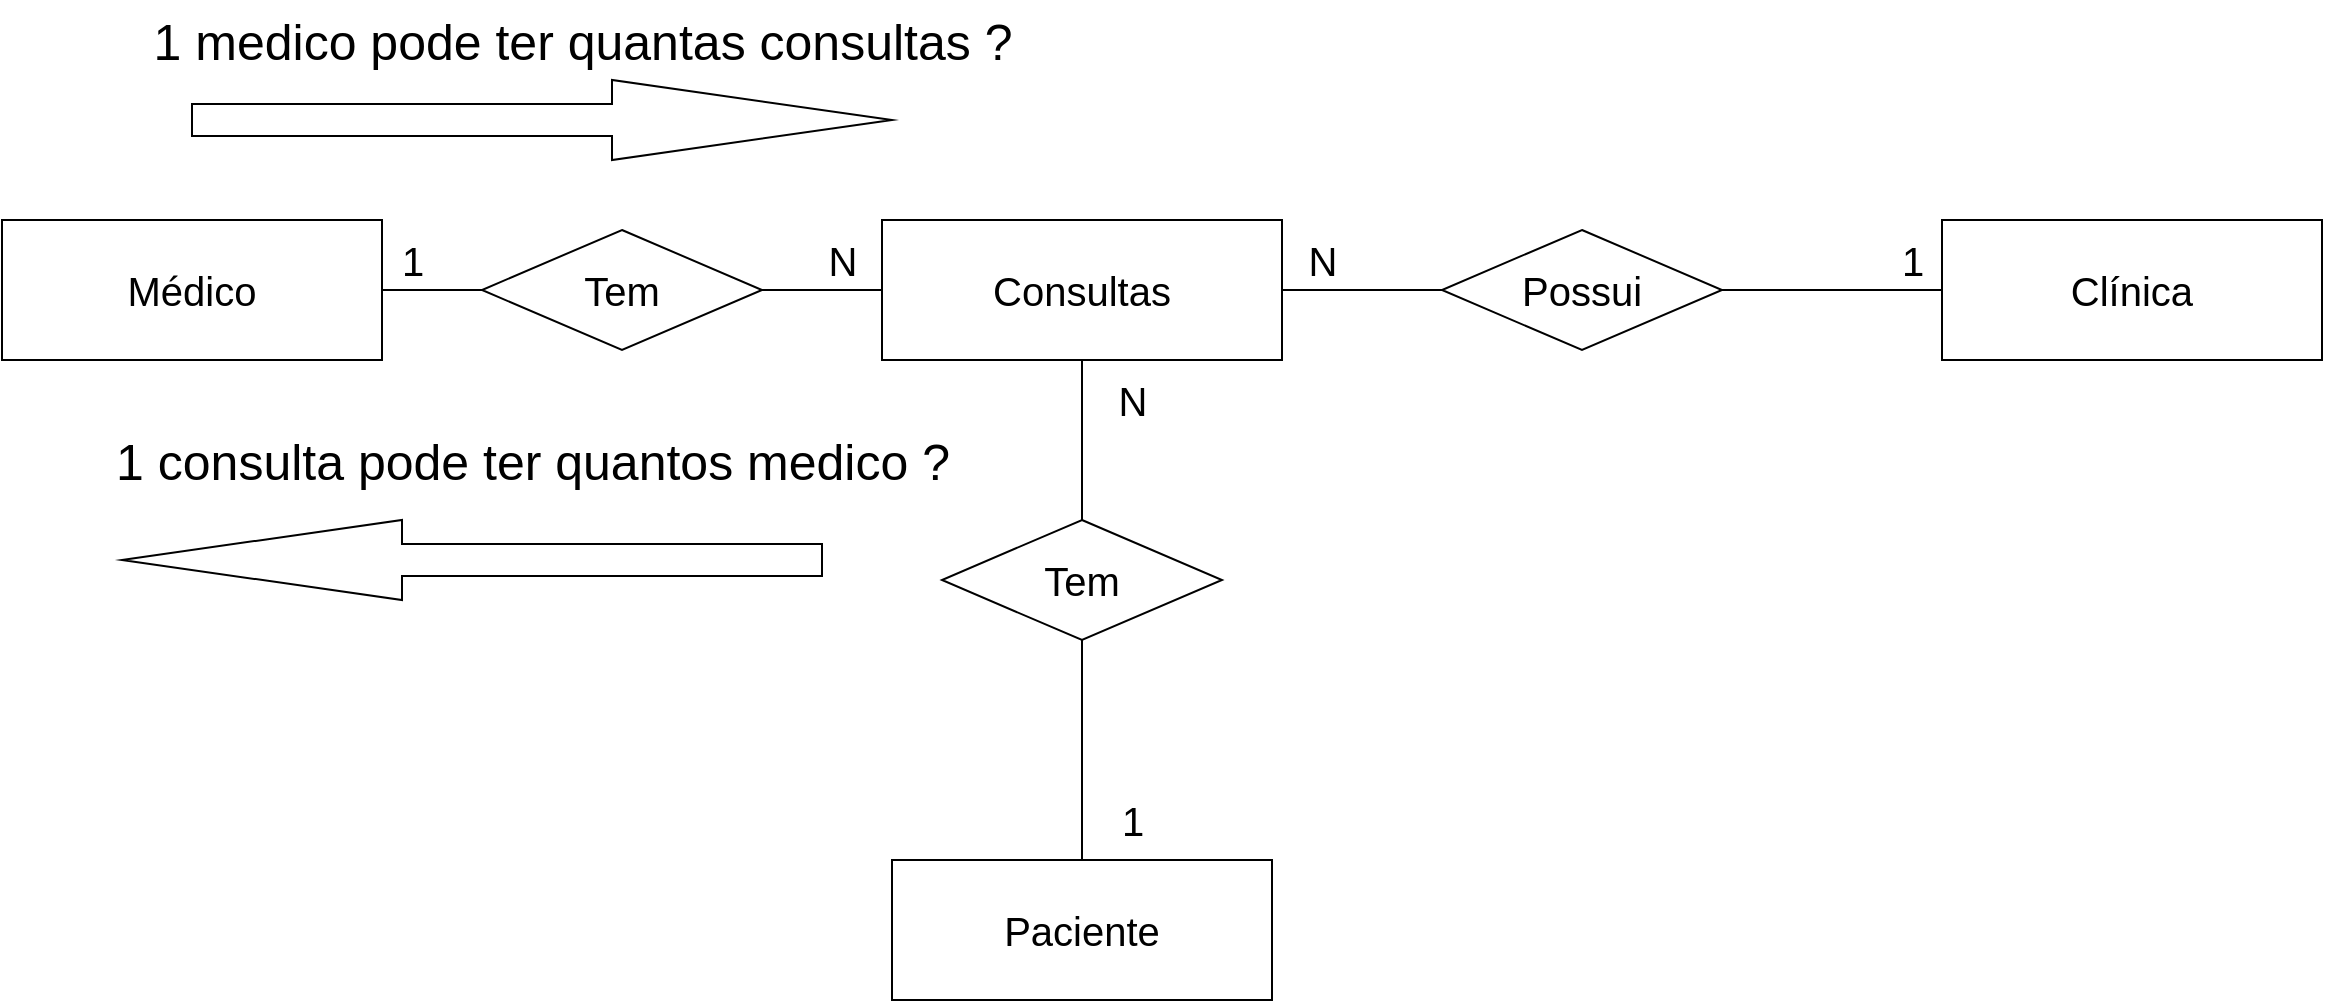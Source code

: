 <mxfile version="28.1.1" pages="5">
  <diagram name="Conceitual Clinica" id="qNRnan7NgQrvt0Vos0e0">
    <mxGraphModel dx="1603" dy="2034" grid="1" gridSize="10" guides="1" tooltips="1" connect="1" arrows="1" fold="1" page="1" pageScale="1" pageWidth="827" pageHeight="1169" math="0" shadow="0">
      <root>
        <mxCell id="0" />
        <mxCell id="1" parent="0" />
        <mxCell id="uOH3IVwVDu7RFBPPn6ef-9" style="edgeStyle=orthogonalEdgeStyle;rounded=0;orthogonalLoop=1;jettySize=auto;html=1;exitX=1;exitY=0.5;exitDx=0;exitDy=0;entryX=0;entryY=0.5;entryDx=0;entryDy=0;endArrow=none;endFill=0;" parent="1" source="uOH3IVwVDu7RFBPPn6ef-2" target="uOH3IVwVDu7RFBPPn6ef-7" edge="1">
          <mxGeometry relative="1" as="geometry" />
        </mxCell>
        <mxCell id="uOH3IVwVDu7RFBPPn6ef-2" value="&lt;font style=&quot;vertical-align: inherit;&quot; dir=&quot;auto&quot;&gt;&lt;font style=&quot;vertical-align: inherit;&quot; dir=&quot;auto&quot;&gt;&lt;font style=&quot;vertical-align: inherit;&quot; dir=&quot;auto&quot;&gt;&lt;font style=&quot;vertical-align: inherit;&quot; dir=&quot;auto&quot;&gt;&lt;font style=&quot;vertical-align: inherit;&quot; dir=&quot;auto&quot;&gt;&lt;font style=&quot;vertical-align: inherit; font-size: 20px;&quot; dir=&quot;auto&quot;&gt;Médico&lt;/font&gt;&lt;/font&gt;&lt;/font&gt;&lt;/font&gt;&lt;/font&gt;&lt;/font&gt;" style="whiteSpace=wrap;html=1;align=center;" parent="1" vertex="1">
          <mxGeometry x="30" y="60" width="190" height="70" as="geometry" />
        </mxCell>
        <mxCell id="uOH3IVwVDu7RFBPPn6ef-11" value="" style="edgeStyle=orthogonalEdgeStyle;rounded=0;orthogonalLoop=1;jettySize=auto;html=1;endArrow=none;endFill=0;" parent="1" source="uOH3IVwVDu7RFBPPn6ef-4" target="uOH3IVwVDu7RFBPPn6ef-7" edge="1">
          <mxGeometry relative="1" as="geometry" />
        </mxCell>
        <mxCell id="uOH3IVwVDu7RFBPPn6ef-19" style="edgeStyle=orthogonalEdgeStyle;rounded=0;orthogonalLoop=1;jettySize=auto;html=1;endArrow=none;endFill=0;" parent="1" source="uOH3IVwVDu7RFBPPn6ef-4" target="uOH3IVwVDu7RFBPPn6ef-18" edge="1">
          <mxGeometry relative="1" as="geometry" />
        </mxCell>
        <mxCell id="uOH3IVwVDu7RFBPPn6ef-28" value="" style="edgeStyle=orthogonalEdgeStyle;rounded=0;orthogonalLoop=1;jettySize=auto;html=1;endArrow=none;endFill=0;" parent="1" source="uOH3IVwVDu7RFBPPn6ef-4" target="uOH3IVwVDu7RFBPPn6ef-26" edge="1">
          <mxGeometry relative="1" as="geometry" />
        </mxCell>
        <mxCell id="uOH3IVwVDu7RFBPPn6ef-4" value="&lt;font style=&quot;vertical-align: inherit;&quot; dir=&quot;auto&quot;&gt;&lt;font style=&quot;vertical-align: inherit;&quot; dir=&quot;auto&quot;&gt;&lt;font style=&quot;vertical-align: inherit;&quot; dir=&quot;auto&quot;&gt;&lt;font style=&quot;vertical-align: inherit;&quot; dir=&quot;auto&quot;&gt;&lt;font style=&quot;vertical-align: inherit;&quot; dir=&quot;auto&quot;&gt;&lt;font style=&quot;vertical-align: inherit; font-size: 20px;&quot; dir=&quot;auto&quot;&gt;&lt;font style=&quot;vertical-align: inherit;&quot; dir=&quot;auto&quot;&gt;&lt;font style=&quot;vertical-align: inherit;&quot; dir=&quot;auto&quot;&gt;Consultas&lt;/font&gt;&lt;/font&gt;&lt;/font&gt;&lt;/font&gt;&lt;/font&gt;&lt;/font&gt;&lt;/font&gt;&lt;/font&gt;" style="whiteSpace=wrap;html=1;align=center;" parent="1" vertex="1">
          <mxGeometry x="470" y="60" width="200" height="70" as="geometry" />
        </mxCell>
        <mxCell id="uOH3IVwVDu7RFBPPn6ef-27" value="" style="edgeStyle=orthogonalEdgeStyle;rounded=0;orthogonalLoop=1;jettySize=auto;html=1;endArrow=none;endFill=0;" parent="1" source="uOH3IVwVDu7RFBPPn6ef-5" target="uOH3IVwVDu7RFBPPn6ef-18" edge="1">
          <mxGeometry relative="1" as="geometry" />
        </mxCell>
        <mxCell id="uOH3IVwVDu7RFBPPn6ef-5" value="&lt;font style=&quot;vertical-align: inherit;&quot; dir=&quot;auto&quot;&gt;&lt;font style=&quot;vertical-align: inherit;&quot; dir=&quot;auto&quot;&gt;&lt;font style=&quot;vertical-align: inherit;&quot; dir=&quot;auto&quot;&gt;&lt;font style=&quot;vertical-align: inherit;&quot; dir=&quot;auto&quot;&gt;&lt;font style=&quot;vertical-align: inherit;&quot; dir=&quot;auto&quot;&gt;&lt;font style=&quot;vertical-align: inherit; font-size: 20px;&quot; dir=&quot;auto&quot;&gt;&lt;font style=&quot;vertical-align: inherit;&quot; dir=&quot;auto&quot;&gt;&lt;font style=&quot;vertical-align: inherit;&quot; dir=&quot;auto&quot;&gt;&lt;font style=&quot;vertical-align: inherit;&quot; dir=&quot;auto&quot;&gt;&lt;font style=&quot;vertical-align: inherit;&quot; dir=&quot;auto&quot;&gt;Paciente&lt;/font&gt;&lt;/font&gt;&lt;/font&gt;&lt;/font&gt;&lt;/font&gt;&lt;/font&gt;&lt;/font&gt;&lt;/font&gt;&lt;/font&gt;&lt;/font&gt;" style="whiteSpace=wrap;html=1;align=center;" parent="1" vertex="1">
          <mxGeometry x="475" y="380" width="190" height="70" as="geometry" />
        </mxCell>
        <mxCell id="uOH3IVwVDu7RFBPPn6ef-29" value="" style="edgeStyle=orthogonalEdgeStyle;rounded=0;orthogonalLoop=1;jettySize=auto;html=1;endArrow=none;endFill=0;" parent="1" source="uOH3IVwVDu7RFBPPn6ef-6" target="uOH3IVwVDu7RFBPPn6ef-26" edge="1">
          <mxGeometry relative="1" as="geometry" />
        </mxCell>
        <mxCell id="uOH3IVwVDu7RFBPPn6ef-6" value="&lt;font style=&quot;vertical-align: inherit;&quot; dir=&quot;auto&quot;&gt;&lt;font style=&quot;vertical-align: inherit;&quot; dir=&quot;auto&quot;&gt;&lt;font style=&quot;vertical-align: inherit;&quot; dir=&quot;auto&quot;&gt;&lt;font style=&quot;vertical-align: inherit;&quot; dir=&quot;auto&quot;&gt;&lt;font style=&quot;vertical-align: inherit;&quot; dir=&quot;auto&quot;&gt;&lt;font style=&quot;vertical-align: inherit; font-size: 20px;&quot; dir=&quot;auto&quot;&gt;&lt;font style=&quot;vertical-align: inherit;&quot; dir=&quot;auto&quot;&gt;&lt;font style=&quot;vertical-align: inherit;&quot; dir=&quot;auto&quot;&gt;&lt;font style=&quot;vertical-align: inherit;&quot; dir=&quot;auto&quot;&gt;&lt;font style=&quot;vertical-align: inherit;&quot; dir=&quot;auto&quot;&gt;&lt;font style=&quot;vertical-align: inherit;&quot; dir=&quot;auto&quot;&gt;&lt;font style=&quot;vertical-align: inherit;&quot; dir=&quot;auto&quot;&gt;&lt;font style=&quot;vertical-align: inherit;&quot; dir=&quot;auto&quot;&gt;&lt;font style=&quot;vertical-align: inherit;&quot; dir=&quot;auto&quot;&gt;Clínica&lt;/font&gt;&lt;/font&gt;&lt;/font&gt;&lt;/font&gt;&lt;/font&gt;&lt;/font&gt;&lt;/font&gt;&lt;/font&gt;&lt;/font&gt;&lt;/font&gt;&lt;/font&gt;&lt;/font&gt;&lt;/font&gt;&lt;/font&gt;" style="whiteSpace=wrap;html=1;align=center;" parent="1" vertex="1">
          <mxGeometry x="1000" y="60" width="190" height="70" as="geometry" />
        </mxCell>
        <mxCell id="uOH3IVwVDu7RFBPPn6ef-7" value="&lt;font style=&quot;vertical-align: inherit;&quot; dir=&quot;auto&quot;&gt;&lt;font style=&quot;vertical-align: inherit; font-size: 20px;&quot; dir=&quot;auto&quot;&gt;Tem&lt;/font&gt;&lt;/font&gt;" style="shape=rhombus;perimeter=rhombusPerimeter;whiteSpace=wrap;html=1;align=center;" parent="1" vertex="1">
          <mxGeometry x="270" y="65" width="140" height="60" as="geometry" />
        </mxCell>
        <mxCell id="uOH3IVwVDu7RFBPPn6ef-18" value="&lt;font style=&quot;vertical-align: inherit;&quot; dir=&quot;auto&quot;&gt;&lt;font style=&quot;vertical-align: inherit; font-size: 20px;&quot; dir=&quot;auto&quot;&gt;Tem&lt;/font&gt;&lt;/font&gt;" style="shape=rhombus;perimeter=rhombusPerimeter;whiteSpace=wrap;html=1;align=center;" parent="1" vertex="1">
          <mxGeometry x="500" y="210" width="140" height="60" as="geometry" />
        </mxCell>
        <mxCell id="uOH3IVwVDu7RFBPPn6ef-26" value="&lt;font style=&quot;vertical-align: inherit;&quot; dir=&quot;auto&quot;&gt;&lt;font style=&quot;vertical-align: inherit; font-size: 20px;&quot; dir=&quot;auto&quot;&gt;&lt;font style=&quot;vertical-align: inherit;&quot; dir=&quot;auto&quot;&gt;&lt;font style=&quot;vertical-align: inherit;&quot; dir=&quot;auto&quot;&gt;Possui&lt;/font&gt;&lt;/font&gt;&lt;/font&gt;&lt;/font&gt;" style="shape=rhombus;perimeter=rhombusPerimeter;whiteSpace=wrap;html=1;align=center;" parent="1" vertex="1">
          <mxGeometry x="750" y="65" width="140" height="60" as="geometry" />
        </mxCell>
        <mxCell id="E9B9jHzbziiPn58BKx_B-1" value="&lt;font style=&quot;font-size: 20px;&quot;&gt;N&lt;/font&gt;" style="text;html=1;align=center;verticalAlign=middle;resizable=0;points=[];autosize=1;strokeColor=none;fillColor=none;" vertex="1" parent="1">
          <mxGeometry x="430" y="60" width="40" height="40" as="geometry" />
        </mxCell>
        <mxCell id="E9B9jHzbziiPn58BKx_B-3" value="&lt;font style=&quot;font-size: 25px; color: light-dark(rgb(0, 0, 0), rgb(255, 0, 0));&quot;&gt;1 medico pode ter quantas consultas ?&lt;/font&gt;" style="text;html=1;align=center;verticalAlign=middle;resizable=0;points=[];autosize=1;strokeColor=none;fillColor=none;" vertex="1" parent="1">
          <mxGeometry x="95" y="-50" width="450" height="40" as="geometry" />
        </mxCell>
        <mxCell id="E9B9jHzbziiPn58BKx_B-4" value="" style="shape=singleArrow;whiteSpace=wrap;html=1;arrowWidth=0.4;arrowSize=0.4;" vertex="1" parent="1">
          <mxGeometry x="125" y="-10" width="350" height="40" as="geometry" />
        </mxCell>
        <mxCell id="E9B9jHzbziiPn58BKx_B-5" value="" style="shape=singleArrow;whiteSpace=wrap;html=1;arrowWidth=0.4;arrowSize=0.4;direction=west;" vertex="1" parent="1">
          <mxGeometry x="90" y="210" width="350" height="40" as="geometry" />
        </mxCell>
        <mxCell id="E9B9jHzbziiPn58BKx_B-8" value="&lt;font style=&quot;font-size: 25px; color: light-dark(rgb(0, 0, 0), rgb(255, 0, 0));&quot;&gt;1 consulta pode ter quantos medico&amp;nbsp;?&lt;/font&gt;" style="text;html=1;align=center;verticalAlign=middle;resizable=0;points=[];autosize=1;strokeColor=none;fillColor=none;" vertex="1" parent="1">
          <mxGeometry x="75" y="160" width="440" height="40" as="geometry" />
        </mxCell>
        <mxCell id="E9B9jHzbziiPn58BKx_B-9" value="&lt;font style=&quot;font-size: 20px;&quot;&gt;1&lt;/font&gt;" style="text;html=1;align=center;verticalAlign=middle;resizable=0;points=[];autosize=1;strokeColor=none;fillColor=none;" vertex="1" parent="1">
          <mxGeometry x="220" y="60" width="30" height="40" as="geometry" />
        </mxCell>
        <mxCell id="E9B9jHzbziiPn58BKx_B-10" value="&lt;font style=&quot;font-size: 20px;&quot;&gt;1&lt;/font&gt;" style="text;html=1;align=center;verticalAlign=middle;resizable=0;points=[];autosize=1;strokeColor=none;fillColor=none;" vertex="1" parent="1">
          <mxGeometry x="580" y="340" width="30" height="40" as="geometry" />
        </mxCell>
        <mxCell id="E9B9jHzbziiPn58BKx_B-11" value="&lt;font style=&quot;font-size: 20px;&quot;&gt;N&lt;/font&gt;" style="text;html=1;align=center;verticalAlign=middle;resizable=0;points=[];autosize=1;strokeColor=none;fillColor=none;" vertex="1" parent="1">
          <mxGeometry x="670" y="60" width="40" height="40" as="geometry" />
        </mxCell>
        <mxCell id="E9B9jHzbziiPn58BKx_B-12" value="&lt;font style=&quot;font-size: 20px;&quot;&gt;1&lt;/font&gt;" style="text;html=1;align=center;verticalAlign=middle;resizable=0;points=[];autosize=1;strokeColor=none;fillColor=none;" vertex="1" parent="1">
          <mxGeometry x="970" y="60" width="30" height="40" as="geometry" />
        </mxCell>
        <mxCell id="E9B9jHzbziiPn58BKx_B-13" value="&lt;font style=&quot;font-size: 20px;&quot;&gt;N&lt;/font&gt;" style="text;html=1;align=center;verticalAlign=middle;resizable=0;points=[];autosize=1;strokeColor=none;fillColor=none;" vertex="1" parent="1">
          <mxGeometry x="575" y="130" width="40" height="40" as="geometry" />
        </mxCell>
      </root>
    </mxGraphModel>
  </diagram>
  <diagram id="hI_Ic261CXVOvz6pS6ps" name="Lógico - Clinica">
    <mxGraphModel dx="1042" dy="562" grid="1" gridSize="10" guides="1" tooltips="1" connect="1" arrows="1" fold="1" page="1" pageScale="1" pageWidth="827" pageHeight="1169" math="0" shadow="0">
      <root>
        <mxCell id="0" />
        <mxCell id="1" parent="0" />
        <mxCell id="nrpznw9FSVLSLbP8OfaC-1" value="Medico" style="shape=table;startSize=30;container=1;collapsible=1;childLayout=tableLayout;fixedRows=1;rowLines=0;fontStyle=1;align=center;resizeLast=1;html=1;fillColor=#1ba1e2;fontColor=#ffffff;strokeColor=#006EAF;" vertex="1" parent="1">
          <mxGeometry x="30" y="70" width="180" height="160" as="geometry" />
        </mxCell>
        <mxCell id="nrpznw9FSVLSLbP8OfaC-2" value="" style="shape=tableRow;horizontal=0;startSize=0;swimlaneHead=0;swimlaneBody=0;fillColor=none;collapsible=0;dropTarget=0;points=[[0,0.5],[1,0.5]];portConstraint=eastwest;top=0;left=0;right=0;bottom=1;" vertex="1" parent="nrpznw9FSVLSLbP8OfaC-1">
          <mxGeometry y="30" width="180" height="30" as="geometry" />
        </mxCell>
        <mxCell id="nrpznw9FSVLSLbP8OfaC-3" value="PK" style="shape=partialRectangle;connectable=0;fillColor=none;top=0;left=0;bottom=0;right=0;fontStyle=1;overflow=hidden;whiteSpace=wrap;html=1;" vertex="1" parent="nrpznw9FSVLSLbP8OfaC-2">
          <mxGeometry width="30" height="30" as="geometry">
            <mxRectangle width="30" height="30" as="alternateBounds" />
          </mxGeometry>
        </mxCell>
        <mxCell id="nrpznw9FSVLSLbP8OfaC-4" value="id_medico" style="shape=partialRectangle;connectable=0;fillColor=none;top=0;left=0;bottom=0;right=0;align=left;spacingLeft=6;fontStyle=5;overflow=hidden;whiteSpace=wrap;html=1;" vertex="1" parent="nrpznw9FSVLSLbP8OfaC-2">
          <mxGeometry x="30" width="150" height="30" as="geometry">
            <mxRectangle width="150" height="30" as="alternateBounds" />
          </mxGeometry>
        </mxCell>
        <mxCell id="nrpznw9FSVLSLbP8OfaC-5" value="" style="shape=tableRow;horizontal=0;startSize=0;swimlaneHead=0;swimlaneBody=0;fillColor=none;collapsible=0;dropTarget=0;points=[[0,0.5],[1,0.5]];portConstraint=eastwest;top=0;left=0;right=0;bottom=0;" vertex="1" parent="nrpznw9FSVLSLbP8OfaC-1">
          <mxGeometry y="60" width="180" height="30" as="geometry" />
        </mxCell>
        <mxCell id="nrpznw9FSVLSLbP8OfaC-6" value="" style="shape=partialRectangle;connectable=0;fillColor=none;top=0;left=0;bottom=0;right=0;editable=1;overflow=hidden;whiteSpace=wrap;html=1;" vertex="1" parent="nrpznw9FSVLSLbP8OfaC-5">
          <mxGeometry width="30" height="30" as="geometry">
            <mxRectangle width="30" height="30" as="alternateBounds" />
          </mxGeometry>
        </mxCell>
        <mxCell id="nrpznw9FSVLSLbP8OfaC-7" value="nome" style="shape=partialRectangle;connectable=0;fillColor=none;top=0;left=0;bottom=0;right=0;align=left;spacingLeft=6;overflow=hidden;whiteSpace=wrap;html=1;" vertex="1" parent="nrpznw9FSVLSLbP8OfaC-5">
          <mxGeometry x="30" width="150" height="30" as="geometry">
            <mxRectangle width="150" height="30" as="alternateBounds" />
          </mxGeometry>
        </mxCell>
        <mxCell id="nrpznw9FSVLSLbP8OfaC-8" value="" style="shape=tableRow;horizontal=0;startSize=0;swimlaneHead=0;swimlaneBody=0;fillColor=none;collapsible=0;dropTarget=0;points=[[0,0.5],[1,0.5]];portConstraint=eastwest;top=0;left=0;right=0;bottom=0;" vertex="1" parent="nrpznw9FSVLSLbP8OfaC-1">
          <mxGeometry y="90" width="180" height="30" as="geometry" />
        </mxCell>
        <mxCell id="nrpznw9FSVLSLbP8OfaC-9" value="" style="shape=partialRectangle;connectable=0;fillColor=none;top=0;left=0;bottom=0;right=0;editable=1;overflow=hidden;whiteSpace=wrap;html=1;" vertex="1" parent="nrpznw9FSVLSLbP8OfaC-8">
          <mxGeometry width="30" height="30" as="geometry">
            <mxRectangle width="30" height="30" as="alternateBounds" />
          </mxGeometry>
        </mxCell>
        <mxCell id="nrpznw9FSVLSLbP8OfaC-10" value="crm" style="shape=partialRectangle;connectable=0;fillColor=none;top=0;left=0;bottom=0;right=0;align=left;spacingLeft=6;overflow=hidden;whiteSpace=wrap;html=1;" vertex="1" parent="nrpznw9FSVLSLbP8OfaC-8">
          <mxGeometry x="30" width="150" height="30" as="geometry">
            <mxRectangle width="150" height="30" as="alternateBounds" />
          </mxGeometry>
        </mxCell>
        <mxCell id="nrpznw9FSVLSLbP8OfaC-11" value="" style="shape=tableRow;horizontal=0;startSize=0;swimlaneHead=0;swimlaneBody=0;fillColor=none;collapsible=0;dropTarget=0;points=[[0,0.5],[1,0.5]];portConstraint=eastwest;top=0;left=0;right=0;bottom=0;" vertex="1" parent="nrpznw9FSVLSLbP8OfaC-1">
          <mxGeometry y="120" width="180" height="30" as="geometry" />
        </mxCell>
        <mxCell id="nrpznw9FSVLSLbP8OfaC-12" value="" style="shape=partialRectangle;connectable=0;fillColor=none;top=0;left=0;bottom=0;right=0;editable=1;overflow=hidden;whiteSpace=wrap;html=1;" vertex="1" parent="nrpznw9FSVLSLbP8OfaC-11">
          <mxGeometry width="30" height="30" as="geometry">
            <mxRectangle width="30" height="30" as="alternateBounds" />
          </mxGeometry>
        </mxCell>
        <mxCell id="nrpznw9FSVLSLbP8OfaC-13" value="especialidade" style="shape=partialRectangle;connectable=0;fillColor=none;top=0;left=0;bottom=0;right=0;align=left;spacingLeft=6;overflow=hidden;whiteSpace=wrap;html=1;" vertex="1" parent="nrpznw9FSVLSLbP8OfaC-11">
          <mxGeometry x="30" width="150" height="30" as="geometry">
            <mxRectangle width="150" height="30" as="alternateBounds" />
          </mxGeometry>
        </mxCell>
        <mxCell id="T963Fyw0SudpzYcVBIuN-1" value="Consulta" style="shape=table;startSize=30;container=1;collapsible=1;childLayout=tableLayout;fixedRows=1;rowLines=0;fontStyle=1;align=center;resizeLast=1;html=1;fillColor=#1ba1e2;fontColor=#ffffff;strokeColor=#006EAF;" vertex="1" parent="1">
          <mxGeometry x="370" y="80" width="180" height="180" as="geometry" />
        </mxCell>
        <mxCell id="T963Fyw0SudpzYcVBIuN-2" value="" style="shape=tableRow;horizontal=0;startSize=0;swimlaneHead=0;swimlaneBody=0;fillColor=none;collapsible=0;dropTarget=0;points=[[0,0.5],[1,0.5]];portConstraint=eastwest;top=0;left=0;right=0;bottom=1;" vertex="1" parent="T963Fyw0SudpzYcVBIuN-1">
          <mxGeometry y="30" width="180" height="30" as="geometry" />
        </mxCell>
        <mxCell id="T963Fyw0SudpzYcVBIuN-3" value="PK" style="shape=partialRectangle;connectable=0;fillColor=none;top=0;left=0;bottom=0;right=0;fontStyle=1;overflow=hidden;whiteSpace=wrap;html=1;" vertex="1" parent="T963Fyw0SudpzYcVBIuN-2">
          <mxGeometry width="30" height="30" as="geometry">
            <mxRectangle width="30" height="30" as="alternateBounds" />
          </mxGeometry>
        </mxCell>
        <mxCell id="T963Fyw0SudpzYcVBIuN-4" value="id_consulta" style="shape=partialRectangle;connectable=0;fillColor=none;top=0;left=0;bottom=0;right=0;align=left;spacingLeft=6;fontStyle=5;overflow=hidden;whiteSpace=wrap;html=1;" vertex="1" parent="T963Fyw0SudpzYcVBIuN-2">
          <mxGeometry x="30" width="150" height="30" as="geometry">
            <mxRectangle width="150" height="30" as="alternateBounds" />
          </mxGeometry>
        </mxCell>
        <mxCell id="T963Fyw0SudpzYcVBIuN-5" value="" style="shape=tableRow;horizontal=0;startSize=0;swimlaneHead=0;swimlaneBody=0;fillColor=none;collapsible=0;dropTarget=0;points=[[0,0.5],[1,0.5]];portConstraint=eastwest;top=0;left=0;right=0;bottom=0;" vertex="1" parent="T963Fyw0SudpzYcVBIuN-1">
          <mxGeometry y="60" width="180" height="30" as="geometry" />
        </mxCell>
        <mxCell id="T963Fyw0SudpzYcVBIuN-6" value="" style="shape=partialRectangle;connectable=0;fillColor=none;top=0;left=0;bottom=0;right=0;editable=1;overflow=hidden;whiteSpace=wrap;html=1;" vertex="1" parent="T963Fyw0SudpzYcVBIuN-5">
          <mxGeometry width="30" height="30" as="geometry">
            <mxRectangle width="30" height="30" as="alternateBounds" />
          </mxGeometry>
        </mxCell>
        <mxCell id="T963Fyw0SudpzYcVBIuN-7" value="data" style="shape=partialRectangle;connectable=0;fillColor=none;top=0;left=0;bottom=0;right=0;align=left;spacingLeft=6;overflow=hidden;whiteSpace=wrap;html=1;" vertex="1" parent="T963Fyw0SudpzYcVBIuN-5">
          <mxGeometry x="30" width="150" height="30" as="geometry">
            <mxRectangle width="150" height="30" as="alternateBounds" />
          </mxGeometry>
        </mxCell>
        <mxCell id="OKSX3XEkHtX4dP32dWJd-9" value="" style="shape=tableRow;horizontal=0;startSize=0;swimlaneHead=0;swimlaneBody=0;fillColor=none;collapsible=0;dropTarget=0;points=[[0,0.5],[1,0.5]];portConstraint=eastwest;top=0;left=0;right=0;bottom=0;" vertex="1" parent="T963Fyw0SudpzYcVBIuN-1">
          <mxGeometry y="90" width="180" height="30" as="geometry" />
        </mxCell>
        <mxCell id="OKSX3XEkHtX4dP32dWJd-10" value="FK" style="shape=partialRectangle;connectable=0;fillColor=none;top=0;left=0;bottom=0;right=0;editable=1;overflow=hidden;whiteSpace=wrap;html=1;" vertex="1" parent="OKSX3XEkHtX4dP32dWJd-9">
          <mxGeometry width="30" height="30" as="geometry">
            <mxRectangle width="30" height="30" as="alternateBounds" />
          </mxGeometry>
        </mxCell>
        <mxCell id="OKSX3XEkHtX4dP32dWJd-11" value="id_medico" style="shape=partialRectangle;connectable=0;fillColor=none;top=0;left=0;bottom=0;right=0;align=left;spacingLeft=6;overflow=hidden;whiteSpace=wrap;html=1;" vertex="1" parent="OKSX3XEkHtX4dP32dWJd-9">
          <mxGeometry x="30" width="150" height="30" as="geometry">
            <mxRectangle width="150" height="30" as="alternateBounds" />
          </mxGeometry>
        </mxCell>
        <mxCell id="tMt7LivkEaail1JiMqRg-1" value="" style="shape=tableRow;horizontal=0;startSize=0;swimlaneHead=0;swimlaneBody=0;fillColor=none;collapsible=0;dropTarget=0;points=[[0,0.5],[1,0.5]];portConstraint=eastwest;top=0;left=0;right=0;bottom=0;" vertex="1" parent="T963Fyw0SudpzYcVBIuN-1">
          <mxGeometry y="120" width="180" height="30" as="geometry" />
        </mxCell>
        <mxCell id="tMt7LivkEaail1JiMqRg-2" value="FK" style="shape=partialRectangle;connectable=0;fillColor=none;top=0;left=0;bottom=0;right=0;editable=1;overflow=hidden;whiteSpace=wrap;html=1;" vertex="1" parent="tMt7LivkEaail1JiMqRg-1">
          <mxGeometry width="30" height="30" as="geometry">
            <mxRectangle width="30" height="30" as="alternateBounds" />
          </mxGeometry>
        </mxCell>
        <mxCell id="tMt7LivkEaail1JiMqRg-3" value="id_clinica" style="shape=partialRectangle;connectable=0;fillColor=none;top=0;left=0;bottom=0;right=0;align=left;spacingLeft=6;overflow=hidden;whiteSpace=wrap;html=1;" vertex="1" parent="tMt7LivkEaail1JiMqRg-1">
          <mxGeometry x="30" width="150" height="30" as="geometry">
            <mxRectangle width="150" height="30" as="alternateBounds" />
          </mxGeometry>
        </mxCell>
        <mxCell id="tMt7LivkEaail1JiMqRg-4" value="" style="shape=tableRow;horizontal=0;startSize=0;swimlaneHead=0;swimlaneBody=0;fillColor=none;collapsible=0;dropTarget=0;points=[[0,0.5],[1,0.5]];portConstraint=eastwest;top=0;left=0;right=0;bottom=0;" vertex="1" parent="T963Fyw0SudpzYcVBIuN-1">
          <mxGeometry y="150" width="180" height="30" as="geometry" />
        </mxCell>
        <mxCell id="tMt7LivkEaail1JiMqRg-5" value="FK" style="shape=partialRectangle;connectable=0;fillColor=none;top=0;left=0;bottom=0;right=0;editable=1;overflow=hidden;whiteSpace=wrap;html=1;" vertex="1" parent="tMt7LivkEaail1JiMqRg-4">
          <mxGeometry width="30" height="30" as="geometry">
            <mxRectangle width="30" height="30" as="alternateBounds" />
          </mxGeometry>
        </mxCell>
        <mxCell id="tMt7LivkEaail1JiMqRg-6" value="cpf" style="shape=partialRectangle;connectable=0;fillColor=none;top=0;left=0;bottom=0;right=0;align=left;spacingLeft=6;overflow=hidden;whiteSpace=wrap;html=1;" vertex="1" parent="tMt7LivkEaail1JiMqRg-4">
          <mxGeometry x="30" width="150" height="30" as="geometry">
            <mxRectangle width="150" height="30" as="alternateBounds" />
          </mxGeometry>
        </mxCell>
        <mxCell id="O6ckdhGZtjAWPzXZMwg1-1" value="Paciente" style="shape=table;startSize=30;container=1;collapsible=1;childLayout=tableLayout;fixedRows=1;rowLines=0;fontStyle=1;align=center;resizeLast=1;html=1;fillColor=#1ba1e2;fontColor=#ffffff;strokeColor=#006EAF;" vertex="1" parent="1">
          <mxGeometry x="350" y="380" width="180" height="160" as="geometry" />
        </mxCell>
        <mxCell id="O6ckdhGZtjAWPzXZMwg1-2" value="" style="shape=tableRow;horizontal=0;startSize=0;swimlaneHead=0;swimlaneBody=0;fillColor=none;collapsible=0;dropTarget=0;points=[[0,0.5],[1,0.5]];portConstraint=eastwest;top=0;left=0;right=0;bottom=1;" vertex="1" parent="O6ckdhGZtjAWPzXZMwg1-1">
          <mxGeometry y="30" width="180" height="30" as="geometry" />
        </mxCell>
        <mxCell id="O6ckdhGZtjAWPzXZMwg1-3" value="PK" style="shape=partialRectangle;connectable=0;fillColor=none;top=0;left=0;bottom=0;right=0;fontStyle=1;overflow=hidden;whiteSpace=wrap;html=1;" vertex="1" parent="O6ckdhGZtjAWPzXZMwg1-2">
          <mxGeometry width="30" height="30" as="geometry">
            <mxRectangle width="30" height="30" as="alternateBounds" />
          </mxGeometry>
        </mxCell>
        <mxCell id="O6ckdhGZtjAWPzXZMwg1-4" value="cpf" style="shape=partialRectangle;connectable=0;fillColor=none;top=0;left=0;bottom=0;right=0;align=left;spacingLeft=6;fontStyle=5;overflow=hidden;whiteSpace=wrap;html=1;" vertex="1" parent="O6ckdhGZtjAWPzXZMwg1-2">
          <mxGeometry x="30" width="150" height="30" as="geometry">
            <mxRectangle width="150" height="30" as="alternateBounds" />
          </mxGeometry>
        </mxCell>
        <mxCell id="O6ckdhGZtjAWPzXZMwg1-5" value="" style="shape=tableRow;horizontal=0;startSize=0;swimlaneHead=0;swimlaneBody=0;fillColor=none;collapsible=0;dropTarget=0;points=[[0,0.5],[1,0.5]];portConstraint=eastwest;top=0;left=0;right=0;bottom=0;" vertex="1" parent="O6ckdhGZtjAWPzXZMwg1-1">
          <mxGeometry y="60" width="180" height="30" as="geometry" />
        </mxCell>
        <mxCell id="O6ckdhGZtjAWPzXZMwg1-6" value="" style="shape=partialRectangle;connectable=0;fillColor=none;top=0;left=0;bottom=0;right=0;editable=1;overflow=hidden;whiteSpace=wrap;html=1;" vertex="1" parent="O6ckdhGZtjAWPzXZMwg1-5">
          <mxGeometry width="30" height="30" as="geometry">
            <mxRectangle width="30" height="30" as="alternateBounds" />
          </mxGeometry>
        </mxCell>
        <mxCell id="O6ckdhGZtjAWPzXZMwg1-7" value="nome" style="shape=partialRectangle;connectable=0;fillColor=none;top=0;left=0;bottom=0;right=0;align=left;spacingLeft=6;overflow=hidden;whiteSpace=wrap;html=1;" vertex="1" parent="O6ckdhGZtjAWPzXZMwg1-5">
          <mxGeometry x="30" width="150" height="30" as="geometry">
            <mxRectangle width="150" height="30" as="alternateBounds" />
          </mxGeometry>
        </mxCell>
        <mxCell id="O6ckdhGZtjAWPzXZMwg1-8" value="" style="shape=tableRow;horizontal=0;startSize=0;swimlaneHead=0;swimlaneBody=0;fillColor=none;collapsible=0;dropTarget=0;points=[[0,0.5],[1,0.5]];portConstraint=eastwest;top=0;left=0;right=0;bottom=0;" vertex="1" parent="O6ckdhGZtjAWPzXZMwg1-1">
          <mxGeometry y="90" width="180" height="30" as="geometry" />
        </mxCell>
        <mxCell id="O6ckdhGZtjAWPzXZMwg1-9" value="" style="shape=partialRectangle;connectable=0;fillColor=none;top=0;left=0;bottom=0;right=0;editable=1;overflow=hidden;whiteSpace=wrap;html=1;" vertex="1" parent="O6ckdhGZtjAWPzXZMwg1-8">
          <mxGeometry width="30" height="30" as="geometry">
            <mxRectangle width="30" height="30" as="alternateBounds" />
          </mxGeometry>
        </mxCell>
        <mxCell id="O6ckdhGZtjAWPzXZMwg1-10" value="idade" style="shape=partialRectangle;connectable=0;fillColor=none;top=0;left=0;bottom=0;right=0;align=left;spacingLeft=6;overflow=hidden;whiteSpace=wrap;html=1;" vertex="1" parent="O6ckdhGZtjAWPzXZMwg1-8">
          <mxGeometry x="30" width="150" height="30" as="geometry">
            <mxRectangle width="150" height="30" as="alternateBounds" />
          </mxGeometry>
        </mxCell>
        <mxCell id="O6ckdhGZtjAWPzXZMwg1-11" value="" style="shape=tableRow;horizontal=0;startSize=0;swimlaneHead=0;swimlaneBody=0;fillColor=none;collapsible=0;dropTarget=0;points=[[0,0.5],[1,0.5]];portConstraint=eastwest;top=0;left=0;right=0;bottom=0;" vertex="1" parent="O6ckdhGZtjAWPzXZMwg1-1">
          <mxGeometry y="120" width="180" height="30" as="geometry" />
        </mxCell>
        <mxCell id="O6ckdhGZtjAWPzXZMwg1-12" value="" style="shape=partialRectangle;connectable=0;fillColor=none;top=0;left=0;bottom=0;right=0;editable=1;overflow=hidden;whiteSpace=wrap;html=1;" vertex="1" parent="O6ckdhGZtjAWPzXZMwg1-11">
          <mxGeometry width="30" height="30" as="geometry">
            <mxRectangle width="30" height="30" as="alternateBounds" />
          </mxGeometry>
        </mxCell>
        <mxCell id="O6ckdhGZtjAWPzXZMwg1-13" value="data_nascimento" style="shape=partialRectangle;connectable=0;fillColor=none;top=0;left=0;bottom=0;right=0;align=left;spacingLeft=6;overflow=hidden;whiteSpace=wrap;html=1;" vertex="1" parent="O6ckdhGZtjAWPzXZMwg1-11">
          <mxGeometry x="30" width="150" height="30" as="geometry">
            <mxRectangle width="150" height="30" as="alternateBounds" />
          </mxGeometry>
        </mxCell>
        <mxCell id="7vVGCR6KI71ADrrRL5CF-1" value="Clinica" style="shape=table;startSize=30;container=1;collapsible=1;childLayout=tableLayout;fixedRows=1;rowLines=0;fontStyle=1;align=center;resizeLast=1;html=1;fillColor=#1ba1e2;fontColor=#ffffff;strokeColor=#006EAF;" vertex="1" parent="1">
          <mxGeometry x="710" y="85" width="180" height="160" as="geometry" />
        </mxCell>
        <mxCell id="7vVGCR6KI71ADrrRL5CF-2" value="" style="shape=tableRow;horizontal=0;startSize=0;swimlaneHead=0;swimlaneBody=0;fillColor=none;collapsible=0;dropTarget=0;points=[[0,0.5],[1,0.5]];portConstraint=eastwest;top=0;left=0;right=0;bottom=1;" vertex="1" parent="7vVGCR6KI71ADrrRL5CF-1">
          <mxGeometry y="30" width="180" height="30" as="geometry" />
        </mxCell>
        <mxCell id="7vVGCR6KI71ADrrRL5CF-3" value="PK" style="shape=partialRectangle;connectable=0;fillColor=none;top=0;left=0;bottom=0;right=0;fontStyle=1;overflow=hidden;whiteSpace=wrap;html=1;" vertex="1" parent="7vVGCR6KI71ADrrRL5CF-2">
          <mxGeometry width="30" height="30" as="geometry">
            <mxRectangle width="30" height="30" as="alternateBounds" />
          </mxGeometry>
        </mxCell>
        <mxCell id="7vVGCR6KI71ADrrRL5CF-4" value="id_clinica" style="shape=partialRectangle;connectable=0;fillColor=none;top=0;left=0;bottom=0;right=0;align=left;spacingLeft=6;fontStyle=5;overflow=hidden;whiteSpace=wrap;html=1;" vertex="1" parent="7vVGCR6KI71ADrrRL5CF-2">
          <mxGeometry x="30" width="150" height="30" as="geometry">
            <mxRectangle width="150" height="30" as="alternateBounds" />
          </mxGeometry>
        </mxCell>
        <mxCell id="7vVGCR6KI71ADrrRL5CF-5" value="" style="shape=tableRow;horizontal=0;startSize=0;swimlaneHead=0;swimlaneBody=0;fillColor=none;collapsible=0;dropTarget=0;points=[[0,0.5],[1,0.5]];portConstraint=eastwest;top=0;left=0;right=0;bottom=0;" vertex="1" parent="7vVGCR6KI71ADrrRL5CF-1">
          <mxGeometry y="60" width="180" height="30" as="geometry" />
        </mxCell>
        <mxCell id="7vVGCR6KI71ADrrRL5CF-6" value="" style="shape=partialRectangle;connectable=0;fillColor=none;top=0;left=0;bottom=0;right=0;editable=1;overflow=hidden;whiteSpace=wrap;html=1;" vertex="1" parent="7vVGCR6KI71ADrrRL5CF-5">
          <mxGeometry width="30" height="30" as="geometry">
            <mxRectangle width="30" height="30" as="alternateBounds" />
          </mxGeometry>
        </mxCell>
        <mxCell id="7vVGCR6KI71ADrrRL5CF-7" value="nome" style="shape=partialRectangle;connectable=0;fillColor=none;top=0;left=0;bottom=0;right=0;align=left;spacingLeft=6;overflow=hidden;whiteSpace=wrap;html=1;" vertex="1" parent="7vVGCR6KI71ADrrRL5CF-5">
          <mxGeometry x="30" width="150" height="30" as="geometry">
            <mxRectangle width="150" height="30" as="alternateBounds" />
          </mxGeometry>
        </mxCell>
        <mxCell id="7vVGCR6KI71ADrrRL5CF-8" value="" style="shape=tableRow;horizontal=0;startSize=0;swimlaneHead=0;swimlaneBody=0;fillColor=none;collapsible=0;dropTarget=0;points=[[0,0.5],[1,0.5]];portConstraint=eastwest;top=0;left=0;right=0;bottom=0;" vertex="1" parent="7vVGCR6KI71ADrrRL5CF-1">
          <mxGeometry y="90" width="180" height="30" as="geometry" />
        </mxCell>
        <mxCell id="7vVGCR6KI71ADrrRL5CF-9" value="" style="shape=partialRectangle;connectable=0;fillColor=none;top=0;left=0;bottom=0;right=0;editable=1;overflow=hidden;whiteSpace=wrap;html=1;" vertex="1" parent="7vVGCR6KI71ADrrRL5CF-8">
          <mxGeometry width="30" height="30" as="geometry">
            <mxRectangle width="30" height="30" as="alternateBounds" />
          </mxGeometry>
        </mxCell>
        <mxCell id="7vVGCR6KI71ADrrRL5CF-10" value="endereco" style="shape=partialRectangle;connectable=0;fillColor=none;top=0;left=0;bottom=0;right=0;align=left;spacingLeft=6;overflow=hidden;whiteSpace=wrap;html=1;" vertex="1" parent="7vVGCR6KI71ADrrRL5CF-8">
          <mxGeometry x="30" width="150" height="30" as="geometry">
            <mxRectangle width="150" height="30" as="alternateBounds" />
          </mxGeometry>
        </mxCell>
        <mxCell id="_wwniuBk7CO-UJQD3HoJ-2" value="" style="shape=tableRow;horizontal=0;startSize=0;swimlaneHead=0;swimlaneBody=0;fillColor=none;collapsible=0;dropTarget=0;points=[[0,0.5],[1,0.5]];portConstraint=eastwest;top=0;left=0;right=0;bottom=0;" vertex="1" parent="7vVGCR6KI71ADrrRL5CF-1">
          <mxGeometry y="120" width="180" height="30" as="geometry" />
        </mxCell>
        <mxCell id="_wwniuBk7CO-UJQD3HoJ-3" value="" style="shape=partialRectangle;connectable=0;fillColor=none;top=0;left=0;bottom=0;right=0;editable=1;overflow=hidden;whiteSpace=wrap;html=1;" vertex="1" parent="_wwniuBk7CO-UJQD3HoJ-2">
          <mxGeometry width="30" height="30" as="geometry">
            <mxRectangle width="30" height="30" as="alternateBounds" />
          </mxGeometry>
        </mxCell>
        <mxCell id="_wwniuBk7CO-UJQD3HoJ-4" value="descricao" style="shape=partialRectangle;connectable=0;fillColor=none;top=0;left=0;bottom=0;right=0;align=left;spacingLeft=6;overflow=hidden;whiteSpace=wrap;html=1;" vertex="1" parent="_wwniuBk7CO-UJQD3HoJ-2">
          <mxGeometry x="30" width="150" height="30" as="geometry">
            <mxRectangle width="150" height="30" as="alternateBounds" />
          </mxGeometry>
        </mxCell>
        <mxCell id="_wwniuBk7CO-UJQD3HoJ-1" value="" style="edgeStyle=entityRelationEdgeStyle;fontSize=12;html=1;endArrow=ERoneToMany;rounded=0;exitX=1;exitY=0.5;exitDx=0;exitDy=0;" edge="1" parent="1" source="nrpznw9FSVLSLbP8OfaC-2">
          <mxGeometry width="100" height="100" relative="1" as="geometry">
            <mxPoint x="250" y="210" as="sourcePoint" />
            <mxPoint x="370" y="180" as="targetPoint" />
            <Array as="points">
              <mxPoint x="250" y="160" />
            </Array>
          </mxGeometry>
        </mxCell>
        <mxCell id="tMt7LivkEaail1JiMqRg-7" value="" style="edgeStyle=entityRelationEdgeStyle;fontSize=12;html=1;endArrow=ERoneToMany;rounded=0;entryX=1;entryY=0.86;entryDx=0;entryDy=0;exitX=0;exitY=0.5;exitDx=0;exitDy=0;entryPerimeter=0;" edge="1" parent="1" source="7vVGCR6KI71ADrrRL5CF-2" target="tMt7LivkEaail1JiMqRg-1">
          <mxGeometry width="100" height="100" relative="1" as="geometry">
            <mxPoint x="620" y="130" as="sourcePoint" />
            <mxPoint x="630" y="260" as="targetPoint" />
          </mxGeometry>
        </mxCell>
        <mxCell id="tMt7LivkEaail1JiMqRg-8" value="" style="edgeStyle=entityRelationEdgeStyle;fontSize=12;html=1;endArrow=ERoneToMany;rounded=0;exitX=1.004;exitY=0.767;exitDx=0;exitDy=0;exitPerimeter=0;" edge="1" parent="1" source="O6ckdhGZtjAWPzXZMwg1-2">
          <mxGeometry width="100" height="100" relative="1" as="geometry">
            <mxPoint x="360" y="390" as="sourcePoint" />
            <mxPoint x="370" y="250" as="targetPoint" />
          </mxGeometry>
        </mxCell>
      </root>
    </mxGraphModel>
  </diagram>
  <diagram id="Bm8m2KL2QnhwiZ_q-WsJ" name="Conceitual - ECommerce">
    <mxGraphModel dx="2564" dy="2106" grid="1" gridSize="10" guides="1" tooltips="1" connect="1" arrows="1" fold="1" page="1" pageScale="1" pageWidth="827" pageHeight="1169" math="0" shadow="0">
      <root>
        <mxCell id="0" />
        <mxCell id="1" parent="0" />
        <mxCell id="HZbeW6Bg6rlc_lOpKJxp-7" style="edgeStyle=orthogonalEdgeStyle;rounded=0;orthogonalLoop=1;jettySize=auto;html=1;endArrow=none;endFill=0;" parent="1" source="HZbeW6Bg6rlc_lOpKJxp-1" target="HZbeW6Bg6rlc_lOpKJxp-6" edge="1">
          <mxGeometry relative="1" as="geometry" />
        </mxCell>
        <mxCell id="HZbeW6Bg6rlc_lOpKJxp-1" value="&lt;span style=&quot;font-size: 20px;&quot;&gt;cliente&lt;/span&gt;" style="whiteSpace=wrap;html=1;align=center;" parent="1" vertex="1">
          <mxGeometry x="-490" y="-80" width="130" height="50" as="geometry" />
        </mxCell>
        <mxCell id="HZbeW6Bg6rlc_lOpKJxp-19" style="edgeStyle=orthogonalEdgeStyle;rounded=0;orthogonalLoop=1;jettySize=auto;html=1;entryX=0.5;entryY=1;entryDx=0;entryDy=0;endArrow=none;endFill=0;" parent="1" source="HZbeW6Bg6rlc_lOpKJxp-2" target="HZbeW6Bg6rlc_lOpKJxp-15" edge="1">
          <mxGeometry relative="1" as="geometry" />
        </mxCell>
        <mxCell id="HZbeW6Bg6rlc_lOpKJxp-2" value="&lt;span style=&quot;font-size: 20px;&quot;&gt;produto&lt;/span&gt;" style="whiteSpace=wrap;html=1;align=center;" parent="1" vertex="1">
          <mxGeometry x="47.5" y="650" width="155" height="70" as="geometry" />
        </mxCell>
        <mxCell id="HZbeW6Bg6rlc_lOpKJxp-10" style="edgeStyle=orthogonalEdgeStyle;rounded=0;orthogonalLoop=1;jettySize=auto;html=1;endArrow=none;endFill=0;" parent="1" source="HZbeW6Bg6rlc_lOpKJxp-3" edge="1">
          <mxGeometry relative="1" as="geometry">
            <mxPoint x="310" y="-55.0" as="targetPoint" />
          </mxGeometry>
        </mxCell>
        <mxCell id="HZbeW6Bg6rlc_lOpKJxp-21" style="edgeStyle=orthogonalEdgeStyle;rounded=0;orthogonalLoop=1;jettySize=auto;html=1;entryX=0.5;entryY=0;entryDx=0;entryDy=0;endArrow=none;endFill=0;" parent="1" source="HZbeW6Bg6rlc_lOpKJxp-3" target="HZbeW6Bg6rlc_lOpKJxp-20" edge="1">
          <mxGeometry relative="1" as="geometry" />
        </mxCell>
        <mxCell id="HZbeW6Bg6rlc_lOpKJxp-3" value="&lt;span style=&quot;font-size: 20px;&quot;&gt;pedido&lt;/span&gt;" style="whiteSpace=wrap;html=1;align=center;" parent="1" vertex="1">
          <mxGeometry x="60" y="-80" width="130" height="50" as="geometry" />
        </mxCell>
        <mxCell id="HZbeW6Bg6rlc_lOpKJxp-23" style="edgeStyle=orthogonalEdgeStyle;rounded=0;orthogonalLoop=1;jettySize=auto;html=1;entryX=0.5;entryY=1;entryDx=0;entryDy=0;endArrow=none;endFill=0;" parent="1" source="HZbeW6Bg6rlc_lOpKJxp-4" target="HZbeW6Bg6rlc_lOpKJxp-20" edge="1">
          <mxGeometry relative="1" as="geometry" />
        </mxCell>
        <mxCell id="HZbeW6Bg6rlc_lOpKJxp-4" value="&lt;span style=&quot;font-size: 20px;&quot;&gt;item_do_pedido&lt;/span&gt;" style="whiteSpace=wrap;html=1;align=center;" parent="1" vertex="1">
          <mxGeometry x="35" y="250" width="180" height="50" as="geometry" />
        </mxCell>
        <mxCell id="HZbeW6Bg6rlc_lOpKJxp-5" value="&lt;span style=&quot;font-size: 20px;&quot;&gt;pagamento&lt;/span&gt;" style="whiteSpace=wrap;html=1;align=center;" parent="1" vertex="1">
          <mxGeometry x="570" y="-80" width="130" height="50" as="geometry" />
        </mxCell>
        <mxCell id="HZbeW6Bg6rlc_lOpKJxp-8" style="edgeStyle=orthogonalEdgeStyle;rounded=0;orthogonalLoop=1;jettySize=auto;html=1;entryX=0;entryY=0.5;entryDx=0;entryDy=0;endArrow=none;endFill=0;" parent="1" source="HZbeW6Bg6rlc_lOpKJxp-6" target="HZbeW6Bg6rlc_lOpKJxp-3" edge="1">
          <mxGeometry relative="1" as="geometry" />
        </mxCell>
        <mxCell id="HZbeW6Bg6rlc_lOpKJxp-6" value="&lt;font style=&quot;font-size: 20px;&quot;&gt;faz&lt;/font&gt;" style="shape=rhombus;perimeter=rhombusPerimeter;whiteSpace=wrap;html=1;align=center;" parent="1" vertex="1">
          <mxGeometry x="-200" y="-85" width="120" height="60" as="geometry" />
        </mxCell>
        <mxCell id="HZbeW6Bg6rlc_lOpKJxp-11" style="edgeStyle=orthogonalEdgeStyle;rounded=0;orthogonalLoop=1;jettySize=auto;html=1;entryX=0;entryY=0.5;entryDx=0;entryDy=0;endArrow=none;endFill=0;" parent="1" source="HZbeW6Bg6rlc_lOpKJxp-9" target="HZbeW6Bg6rlc_lOpKJxp-5" edge="1">
          <mxGeometry relative="1" as="geometry" />
        </mxCell>
        <mxCell id="HZbeW6Bg6rlc_lOpKJxp-9" value="&lt;font style=&quot;font-size: 20px;&quot;&gt;tem&lt;/font&gt;" style="shape=rhombus;perimeter=rhombusPerimeter;whiteSpace=wrap;html=1;align=center;" parent="1" vertex="1">
          <mxGeometry x="300" y="-85" width="120" height="60" as="geometry" />
        </mxCell>
        <mxCell id="HZbeW6Bg6rlc_lOpKJxp-24" style="edgeStyle=orthogonalEdgeStyle;rounded=0;orthogonalLoop=1;jettySize=auto;html=1;endArrow=none;endFill=0;" parent="1" source="HZbeW6Bg6rlc_lOpKJxp-15" target="HZbeW6Bg6rlc_lOpKJxp-4" edge="1">
          <mxGeometry relative="1" as="geometry" />
        </mxCell>
        <mxCell id="HZbeW6Bg6rlc_lOpKJxp-15" value="&lt;font style=&quot;font-size: 20px;&quot;&gt;é&lt;/font&gt;" style="shape=rhombus;perimeter=rhombusPerimeter;whiteSpace=wrap;html=1;align=center;" parent="1" vertex="1">
          <mxGeometry x="65" y="440" width="120" height="60" as="geometry" />
        </mxCell>
        <mxCell id="HZbeW6Bg6rlc_lOpKJxp-20" value="&lt;font style=&quot;font-size: 20px;&quot;&gt;possui&lt;/font&gt;" style="shape=rhombus;perimeter=rhombusPerimeter;whiteSpace=wrap;html=1;align=center;" parent="1" vertex="1">
          <mxGeometry x="65" y="70" width="120" height="60" as="geometry" />
        </mxCell>
        <mxCell id="4thnDMr80zXpxbBIhHMP-1" value="&lt;font style=&quot;font-size: 20px;&quot;&gt;1&lt;/font&gt;" style="text;html=1;align=center;verticalAlign=middle;resizable=0;points=[];autosize=1;strokeColor=none;fillColor=none;" vertex="1" parent="1">
          <mxGeometry x="-360" y="-90" width="30" height="40" as="geometry" />
        </mxCell>
        <mxCell id="4thnDMr80zXpxbBIhHMP-2" value="&lt;span style=&quot;font-size: 20px;&quot;&gt;N&lt;/span&gt;" style="text;html=1;align=center;verticalAlign=middle;resizable=0;points=[];autosize=1;strokeColor=none;fillColor=none;" vertex="1" parent="1">
          <mxGeometry x="20" y="-90" width="40" height="40" as="geometry" />
        </mxCell>
        <mxCell id="yqPwfEDOe5U0scw1B8cg-2" value="&lt;font style=&quot;font-size: 20px;&quot;&gt;1&lt;/font&gt;" style="text;html=1;align=center;verticalAlign=middle;resizable=0;points=[];autosize=1;strokeColor=none;fillColor=none;" vertex="1" parent="1">
          <mxGeometry x="540" y="-90" width="30" height="40" as="geometry" />
        </mxCell>
        <mxCell id="yqPwfEDOe5U0scw1B8cg-3" value="&lt;font style=&quot;font-size: 20px;&quot;&gt;1&lt;/font&gt;" style="text;html=1;align=center;verticalAlign=middle;resizable=0;points=[];autosize=1;strokeColor=none;fillColor=none;" vertex="1" parent="1">
          <mxGeometry x="125" y="-30" width="30" height="40" as="geometry" />
        </mxCell>
        <mxCell id="yqPwfEDOe5U0scw1B8cg-4" value="&lt;span style=&quot;font-size: 20px;&quot;&gt;N&lt;/span&gt;" style="text;html=1;align=center;verticalAlign=middle;resizable=0;points=[];autosize=1;strokeColor=none;fillColor=none;" vertex="1" parent="1">
          <mxGeometry x="125" y="210" width="40" height="40" as="geometry" />
        </mxCell>
        <mxCell id="yqPwfEDOe5U0scw1B8cg-5" value="&lt;font style=&quot;font-size: 20px;&quot;&gt;1&lt;/font&gt;" style="text;html=1;align=center;verticalAlign=middle;resizable=0;points=[];autosize=1;strokeColor=none;fillColor=none;" vertex="1" parent="1">
          <mxGeometry x="130" y="600" width="30" height="40" as="geometry" />
        </mxCell>
        <mxCell id="yqPwfEDOe5U0scw1B8cg-6" value="&lt;span style=&quot;font-size: 20px;&quot;&gt;N&lt;/span&gt;" style="text;html=1;align=center;verticalAlign=middle;resizable=0;points=[];autosize=1;strokeColor=none;fillColor=none;" vertex="1" parent="1">
          <mxGeometry x="130" y="310" width="40" height="40" as="geometry" />
        </mxCell>
        <mxCell id="yqPwfEDOe5U0scw1B8cg-7" value="&lt;font style=&quot;font-size: 20px;&quot;&gt;1&lt;/font&gt;" style="text;html=1;align=center;verticalAlign=middle;resizable=0;points=[];autosize=1;strokeColor=none;fillColor=none;" vertex="1" parent="1">
          <mxGeometry x="190" y="-90" width="30" height="40" as="geometry" />
        </mxCell>
      </root>
    </mxGraphModel>
  </diagram>
  <diagram name="Logico - ECommerc" id="C9a66eP5TuyHpVAnUSG1">
    <mxGraphModel dx="1226" dy="661" grid="1" gridSize="10" guides="1" tooltips="1" connect="1" arrows="1" fold="1" page="1" pageScale="1" pageWidth="827" pageHeight="1169" math="0" shadow="0">
      <root>
        <mxCell id="-8aZpj58rmTRZZp_yqJu-0" />
        <mxCell id="-8aZpj58rmTRZZp_yqJu-1" parent="-8aZpj58rmTRZZp_yqJu-0" />
        <mxCell id="-8aZpj58rmTRZZp_yqJu-2" value="Cliente" style="shape=table;startSize=30;container=1;collapsible=1;childLayout=tableLayout;fixedRows=1;rowLines=0;fontStyle=1;align=center;resizeLast=1;html=1;fillColor=#1ba1e2;fontColor=#ffffff;strokeColor=#006EAF;" vertex="1" parent="-8aZpj58rmTRZZp_yqJu-1">
          <mxGeometry x="30" y="40" width="180" height="220" as="geometry" />
        </mxCell>
        <mxCell id="-8aZpj58rmTRZZp_yqJu-3" value="" style="shape=tableRow;horizontal=0;startSize=0;swimlaneHead=0;swimlaneBody=0;fillColor=none;collapsible=0;dropTarget=0;points=[[0,0.5],[1,0.5]];portConstraint=eastwest;top=0;left=0;right=0;bottom=1;" vertex="1" parent="-8aZpj58rmTRZZp_yqJu-2">
          <mxGeometry y="30" width="180" height="30" as="geometry" />
        </mxCell>
        <mxCell id="-8aZpj58rmTRZZp_yqJu-4" value="PK" style="shape=partialRectangle;connectable=0;fillColor=none;top=0;left=0;bottom=0;right=0;fontStyle=1;overflow=hidden;whiteSpace=wrap;html=1;" vertex="1" parent="-8aZpj58rmTRZZp_yqJu-3">
          <mxGeometry width="30" height="30" as="geometry">
            <mxRectangle width="30" height="30" as="alternateBounds" />
          </mxGeometry>
        </mxCell>
        <mxCell id="-8aZpj58rmTRZZp_yqJu-5" value="id_cliente" style="shape=partialRectangle;connectable=0;fillColor=none;top=0;left=0;bottom=0;right=0;align=left;spacingLeft=6;fontStyle=5;overflow=hidden;whiteSpace=wrap;html=1;" vertex="1" parent="-8aZpj58rmTRZZp_yqJu-3">
          <mxGeometry x="30" width="150" height="30" as="geometry">
            <mxRectangle width="150" height="30" as="alternateBounds" />
          </mxGeometry>
        </mxCell>
        <mxCell id="-8aZpj58rmTRZZp_yqJu-6" value="" style="shape=tableRow;horizontal=0;startSize=0;swimlaneHead=0;swimlaneBody=0;fillColor=none;collapsible=0;dropTarget=0;points=[[0,0.5],[1,0.5]];portConstraint=eastwest;top=0;left=0;right=0;bottom=0;" vertex="1" parent="-8aZpj58rmTRZZp_yqJu-2">
          <mxGeometry y="60" width="180" height="30" as="geometry" />
        </mxCell>
        <mxCell id="-8aZpj58rmTRZZp_yqJu-7" value="" style="shape=partialRectangle;connectable=0;fillColor=none;top=0;left=0;bottom=0;right=0;editable=1;overflow=hidden;whiteSpace=wrap;html=1;" vertex="1" parent="-8aZpj58rmTRZZp_yqJu-6">
          <mxGeometry width="30" height="30" as="geometry">
            <mxRectangle width="30" height="30" as="alternateBounds" />
          </mxGeometry>
        </mxCell>
        <mxCell id="-8aZpj58rmTRZZp_yqJu-8" value="nome_completo" style="shape=partialRectangle;connectable=0;fillColor=none;top=0;left=0;bottom=0;right=0;align=left;spacingLeft=6;overflow=hidden;whiteSpace=wrap;html=1;" vertex="1" parent="-8aZpj58rmTRZZp_yqJu-6">
          <mxGeometry x="30" width="150" height="30" as="geometry">
            <mxRectangle width="150" height="30" as="alternateBounds" />
          </mxGeometry>
        </mxCell>
        <mxCell id="-8aZpj58rmTRZZp_yqJu-9" value="" style="shape=tableRow;horizontal=0;startSize=0;swimlaneHead=0;swimlaneBody=0;fillColor=none;collapsible=0;dropTarget=0;points=[[0,0.5],[1,0.5]];portConstraint=eastwest;top=0;left=0;right=0;bottom=0;" vertex="1" parent="-8aZpj58rmTRZZp_yqJu-2">
          <mxGeometry y="90" width="180" height="30" as="geometry" />
        </mxCell>
        <mxCell id="-8aZpj58rmTRZZp_yqJu-10" value="" style="shape=partialRectangle;connectable=0;fillColor=none;top=0;left=0;bottom=0;right=0;editable=1;overflow=hidden;whiteSpace=wrap;html=1;" vertex="1" parent="-8aZpj58rmTRZZp_yqJu-9">
          <mxGeometry width="30" height="30" as="geometry">
            <mxRectangle width="30" height="30" as="alternateBounds" />
          </mxGeometry>
        </mxCell>
        <mxCell id="-8aZpj58rmTRZZp_yqJu-11" value="email" style="shape=partialRectangle;connectable=0;fillColor=none;top=0;left=0;bottom=0;right=0;align=left;spacingLeft=6;overflow=hidden;whiteSpace=wrap;html=1;" vertex="1" parent="-8aZpj58rmTRZZp_yqJu-9">
          <mxGeometry x="30" width="150" height="30" as="geometry">
            <mxRectangle width="150" height="30" as="alternateBounds" />
          </mxGeometry>
        </mxCell>
        <mxCell id="-8aZpj58rmTRZZp_yqJu-12" value="" style="shape=tableRow;horizontal=0;startSize=0;swimlaneHead=0;swimlaneBody=0;fillColor=none;collapsible=0;dropTarget=0;points=[[0,0.5],[1,0.5]];portConstraint=eastwest;top=0;left=0;right=0;bottom=0;" vertex="1" parent="-8aZpj58rmTRZZp_yqJu-2">
          <mxGeometry y="120" width="180" height="30" as="geometry" />
        </mxCell>
        <mxCell id="-8aZpj58rmTRZZp_yqJu-13" value="" style="shape=partialRectangle;connectable=0;fillColor=none;top=0;left=0;bottom=0;right=0;editable=1;overflow=hidden;whiteSpace=wrap;html=1;" vertex="1" parent="-8aZpj58rmTRZZp_yqJu-12">
          <mxGeometry width="30" height="30" as="geometry">
            <mxRectangle width="30" height="30" as="alternateBounds" />
          </mxGeometry>
        </mxCell>
        <mxCell id="-8aZpj58rmTRZZp_yqJu-14" value="senha" style="shape=partialRectangle;connectable=0;fillColor=none;top=0;left=0;bottom=0;right=0;align=left;spacingLeft=6;overflow=hidden;whiteSpace=wrap;html=1;" vertex="1" parent="-8aZpj58rmTRZZp_yqJu-12">
          <mxGeometry x="30" width="150" height="30" as="geometry">
            <mxRectangle width="150" height="30" as="alternateBounds" />
          </mxGeometry>
        </mxCell>
        <mxCell id="gRA6kr-nYzpIWbhV32LC-0" value="" style="shape=tableRow;horizontal=0;startSize=0;swimlaneHead=0;swimlaneBody=0;fillColor=none;collapsible=0;dropTarget=0;points=[[0,0.5],[1,0.5]];portConstraint=eastwest;top=0;left=0;right=0;bottom=0;" vertex="1" parent="-8aZpj58rmTRZZp_yqJu-2">
          <mxGeometry y="150" width="180" height="30" as="geometry" />
        </mxCell>
        <mxCell id="gRA6kr-nYzpIWbhV32LC-1" value="" style="shape=partialRectangle;connectable=0;fillColor=none;top=0;left=0;bottom=0;right=0;editable=1;overflow=hidden;whiteSpace=wrap;html=1;" vertex="1" parent="gRA6kr-nYzpIWbhV32LC-0">
          <mxGeometry width="30" height="30" as="geometry">
            <mxRectangle width="30" height="30" as="alternateBounds" />
          </mxGeometry>
        </mxCell>
        <mxCell id="gRA6kr-nYzpIWbhV32LC-2" value="telefone" style="shape=partialRectangle;connectable=0;fillColor=none;top=0;left=0;bottom=0;right=0;align=left;spacingLeft=6;overflow=hidden;whiteSpace=wrap;html=1;" vertex="1" parent="gRA6kr-nYzpIWbhV32LC-0">
          <mxGeometry x="30" width="150" height="30" as="geometry">
            <mxRectangle width="150" height="30" as="alternateBounds" />
          </mxGeometry>
        </mxCell>
        <mxCell id="gRA6kr-nYzpIWbhV32LC-3" value="" style="shape=tableRow;horizontal=0;startSize=0;swimlaneHead=0;swimlaneBody=0;fillColor=none;collapsible=0;dropTarget=0;points=[[0,0.5],[1,0.5]];portConstraint=eastwest;top=0;left=0;right=0;bottom=0;" vertex="1" parent="-8aZpj58rmTRZZp_yqJu-2">
          <mxGeometry y="180" width="180" height="30" as="geometry" />
        </mxCell>
        <mxCell id="gRA6kr-nYzpIWbhV32LC-4" value="" style="shape=partialRectangle;connectable=0;fillColor=none;top=0;left=0;bottom=0;right=0;editable=1;overflow=hidden;whiteSpace=wrap;html=1;" vertex="1" parent="gRA6kr-nYzpIWbhV32LC-3">
          <mxGeometry width="30" height="30" as="geometry">
            <mxRectangle width="30" height="30" as="alternateBounds" />
          </mxGeometry>
        </mxCell>
        <mxCell id="gRA6kr-nYzpIWbhV32LC-5" value="data_cadastro" style="shape=partialRectangle;connectable=0;fillColor=none;top=0;left=0;bottom=0;right=0;align=left;spacingLeft=6;overflow=hidden;whiteSpace=wrap;html=1;" vertex="1" parent="gRA6kr-nYzpIWbhV32LC-3">
          <mxGeometry x="30" width="150" height="30" as="geometry">
            <mxRectangle width="150" height="30" as="alternateBounds" />
          </mxGeometry>
        </mxCell>
        <mxCell id="-8aZpj58rmTRZZp_yqJu-15" value="Produto" style="shape=table;startSize=30;container=1;collapsible=1;childLayout=tableLayout;fixedRows=1;rowLines=0;fontStyle=1;align=center;resizeLast=1;html=1;fillColor=#1ba1e2;fontColor=#ffffff;strokeColor=#006EAF;" vertex="1" parent="-8aZpj58rmTRZZp_yqJu-1">
          <mxGeometry x="430" y="530" width="180" height="210" as="geometry" />
        </mxCell>
        <mxCell id="-8aZpj58rmTRZZp_yqJu-16" value="" style="shape=tableRow;horizontal=0;startSize=0;swimlaneHead=0;swimlaneBody=0;fillColor=none;collapsible=0;dropTarget=0;points=[[0,0.5],[1,0.5]];portConstraint=eastwest;top=0;left=0;right=0;bottom=1;" vertex="1" parent="-8aZpj58rmTRZZp_yqJu-15">
          <mxGeometry y="30" width="180" height="30" as="geometry" />
        </mxCell>
        <mxCell id="-8aZpj58rmTRZZp_yqJu-17" value="PK" style="shape=partialRectangle;connectable=0;fillColor=none;top=0;left=0;bottom=0;right=0;fontStyle=1;overflow=hidden;whiteSpace=wrap;html=1;" vertex="1" parent="-8aZpj58rmTRZZp_yqJu-16">
          <mxGeometry width="30" height="30" as="geometry">
            <mxRectangle width="30" height="30" as="alternateBounds" />
          </mxGeometry>
        </mxCell>
        <mxCell id="-8aZpj58rmTRZZp_yqJu-18" value="id_produto" style="shape=partialRectangle;connectable=0;fillColor=none;top=0;left=0;bottom=0;right=0;align=left;spacingLeft=6;fontStyle=5;overflow=hidden;whiteSpace=wrap;html=1;" vertex="1" parent="-8aZpj58rmTRZZp_yqJu-16">
          <mxGeometry x="30" width="150" height="30" as="geometry">
            <mxRectangle width="150" height="30" as="alternateBounds" />
          </mxGeometry>
        </mxCell>
        <mxCell id="-8aZpj58rmTRZZp_yqJu-19" value="" style="shape=tableRow;horizontal=0;startSize=0;swimlaneHead=0;swimlaneBody=0;fillColor=none;collapsible=0;dropTarget=0;points=[[0,0.5],[1,0.5]];portConstraint=eastwest;top=0;left=0;right=0;bottom=0;" vertex="1" parent="-8aZpj58rmTRZZp_yqJu-15">
          <mxGeometry y="60" width="180" height="30" as="geometry" />
        </mxCell>
        <mxCell id="-8aZpj58rmTRZZp_yqJu-20" value="" style="shape=partialRectangle;connectable=0;fillColor=none;top=0;left=0;bottom=0;right=0;editable=1;overflow=hidden;whiteSpace=wrap;html=1;" vertex="1" parent="-8aZpj58rmTRZZp_yqJu-19">
          <mxGeometry width="30" height="30" as="geometry">
            <mxRectangle width="30" height="30" as="alternateBounds" />
          </mxGeometry>
        </mxCell>
        <mxCell id="-8aZpj58rmTRZZp_yqJu-21" value="nome_produto" style="shape=partialRectangle;connectable=0;fillColor=none;top=0;left=0;bottom=0;right=0;align=left;spacingLeft=6;overflow=hidden;whiteSpace=wrap;html=1;" vertex="1" parent="-8aZpj58rmTRZZp_yqJu-19">
          <mxGeometry x="30" width="150" height="30" as="geometry">
            <mxRectangle width="150" height="30" as="alternateBounds" />
          </mxGeometry>
        </mxCell>
        <mxCell id="-8aZpj58rmTRZZp_yqJu-22" value="" style="shape=tableRow;horizontal=0;startSize=0;swimlaneHead=0;swimlaneBody=0;fillColor=none;collapsible=0;dropTarget=0;points=[[0,0.5],[1,0.5]];portConstraint=eastwest;top=0;left=0;right=0;bottom=0;" vertex="1" parent="-8aZpj58rmTRZZp_yqJu-15">
          <mxGeometry y="90" width="180" height="30" as="geometry" />
        </mxCell>
        <mxCell id="-8aZpj58rmTRZZp_yqJu-23" value="" style="shape=partialRectangle;connectable=0;fillColor=none;top=0;left=0;bottom=0;right=0;editable=1;overflow=hidden;whiteSpace=wrap;html=1;" vertex="1" parent="-8aZpj58rmTRZZp_yqJu-22">
          <mxGeometry width="30" height="30" as="geometry">
            <mxRectangle width="30" height="30" as="alternateBounds" />
          </mxGeometry>
        </mxCell>
        <mxCell id="-8aZpj58rmTRZZp_yqJu-24" value="descricao" style="shape=partialRectangle;connectable=0;fillColor=none;top=0;left=0;bottom=0;right=0;align=left;spacingLeft=6;overflow=hidden;whiteSpace=wrap;html=1;" vertex="1" parent="-8aZpj58rmTRZZp_yqJu-22">
          <mxGeometry x="30" width="150" height="30" as="geometry">
            <mxRectangle width="150" height="30" as="alternateBounds" />
          </mxGeometry>
        </mxCell>
        <mxCell id="-8aZpj58rmTRZZp_yqJu-25" value="" style="shape=tableRow;horizontal=0;startSize=0;swimlaneHead=0;swimlaneBody=0;fillColor=none;collapsible=0;dropTarget=0;points=[[0,0.5],[1,0.5]];portConstraint=eastwest;top=0;left=0;right=0;bottom=0;" vertex="1" parent="-8aZpj58rmTRZZp_yqJu-15">
          <mxGeometry y="120" width="180" height="30" as="geometry" />
        </mxCell>
        <mxCell id="-8aZpj58rmTRZZp_yqJu-26" value="" style="shape=partialRectangle;connectable=0;fillColor=none;top=0;left=0;bottom=0;right=0;editable=1;overflow=hidden;whiteSpace=wrap;html=1;" vertex="1" parent="-8aZpj58rmTRZZp_yqJu-25">
          <mxGeometry width="30" height="30" as="geometry">
            <mxRectangle width="30" height="30" as="alternateBounds" />
          </mxGeometry>
        </mxCell>
        <mxCell id="-8aZpj58rmTRZZp_yqJu-27" value="preco" style="shape=partialRectangle;connectable=0;fillColor=none;top=0;left=0;bottom=0;right=0;align=left;spacingLeft=6;overflow=hidden;whiteSpace=wrap;html=1;" vertex="1" parent="-8aZpj58rmTRZZp_yqJu-25">
          <mxGeometry x="30" width="150" height="30" as="geometry">
            <mxRectangle width="150" height="30" as="alternateBounds" />
          </mxGeometry>
        </mxCell>
        <mxCell id="-8aZpj58rmTRZZp_yqJu-28" value="" style="shape=tableRow;horizontal=0;startSize=0;swimlaneHead=0;swimlaneBody=0;fillColor=none;collapsible=0;dropTarget=0;points=[[0,0.5],[1,0.5]];portConstraint=eastwest;top=0;left=0;right=0;bottom=0;" vertex="1" parent="-8aZpj58rmTRZZp_yqJu-15">
          <mxGeometry y="150" width="180" height="30" as="geometry" />
        </mxCell>
        <mxCell id="-8aZpj58rmTRZZp_yqJu-29" value="" style="shape=partialRectangle;connectable=0;fillColor=none;top=0;left=0;bottom=0;right=0;editable=1;overflow=hidden;whiteSpace=wrap;html=1;" vertex="1" parent="-8aZpj58rmTRZZp_yqJu-28">
          <mxGeometry width="30" height="30" as="geometry">
            <mxRectangle width="30" height="30" as="alternateBounds" />
          </mxGeometry>
        </mxCell>
        <mxCell id="-8aZpj58rmTRZZp_yqJu-30" value="estoque_disponivel" style="shape=partialRectangle;connectable=0;fillColor=none;top=0;left=0;bottom=0;right=0;align=left;spacingLeft=6;overflow=hidden;whiteSpace=wrap;html=1;" vertex="1" parent="-8aZpj58rmTRZZp_yqJu-28">
          <mxGeometry x="30" width="150" height="30" as="geometry">
            <mxRectangle width="150" height="30" as="alternateBounds" />
          </mxGeometry>
        </mxCell>
        <mxCell id="gRA6kr-nYzpIWbhV32LC-6" value="" style="shape=tableRow;horizontal=0;startSize=0;swimlaneHead=0;swimlaneBody=0;fillColor=none;collapsible=0;dropTarget=0;points=[[0,0.5],[1,0.5]];portConstraint=eastwest;top=0;left=0;right=0;bottom=0;" vertex="1" parent="-8aZpj58rmTRZZp_yqJu-15">
          <mxGeometry y="180" width="180" height="30" as="geometry" />
        </mxCell>
        <mxCell id="gRA6kr-nYzpIWbhV32LC-7" value="" style="shape=partialRectangle;connectable=0;fillColor=none;top=0;left=0;bottom=0;right=0;editable=1;overflow=hidden;whiteSpace=wrap;html=1;" vertex="1" parent="gRA6kr-nYzpIWbhV32LC-6">
          <mxGeometry width="30" height="30" as="geometry">
            <mxRectangle width="30" height="30" as="alternateBounds" />
          </mxGeometry>
        </mxCell>
        <mxCell id="gRA6kr-nYzpIWbhV32LC-8" value="imagem_url" style="shape=partialRectangle;connectable=0;fillColor=none;top=0;left=0;bottom=0;right=0;align=left;spacingLeft=6;overflow=hidden;whiteSpace=wrap;html=1;" vertex="1" parent="gRA6kr-nYzpIWbhV32LC-6">
          <mxGeometry x="30" width="150" height="30" as="geometry">
            <mxRectangle width="150" height="30" as="alternateBounds" />
          </mxGeometry>
        </mxCell>
        <mxCell id="-8aZpj58rmTRZZp_yqJu-31" value="Pagamento" style="shape=table;startSize=30;container=1;collapsible=1;childLayout=tableLayout;fixedRows=1;rowLines=0;fontStyle=1;align=center;resizeLast=1;html=1;fillColor=#1ba1e2;fontColor=#ffffff;strokeColor=#006EAF;" vertex="1" parent="-8aZpj58rmTRZZp_yqJu-1">
          <mxGeometry x="840" y="40" width="180" height="190" as="geometry" />
        </mxCell>
        <mxCell id="-8aZpj58rmTRZZp_yqJu-32" value="" style="shape=tableRow;horizontal=0;startSize=0;swimlaneHead=0;swimlaneBody=0;fillColor=none;collapsible=0;dropTarget=0;points=[[0,0.5],[1,0.5]];portConstraint=eastwest;top=0;left=0;right=0;bottom=1;" vertex="1" parent="-8aZpj58rmTRZZp_yqJu-31">
          <mxGeometry y="30" width="180" height="30" as="geometry" />
        </mxCell>
        <mxCell id="-8aZpj58rmTRZZp_yqJu-33" value="PK" style="shape=partialRectangle;connectable=0;fillColor=none;top=0;left=0;bottom=0;right=0;fontStyle=1;overflow=hidden;whiteSpace=wrap;html=1;" vertex="1" parent="-8aZpj58rmTRZZp_yqJu-32">
          <mxGeometry width="30" height="30" as="geometry">
            <mxRectangle width="30" height="30" as="alternateBounds" />
          </mxGeometry>
        </mxCell>
        <mxCell id="-8aZpj58rmTRZZp_yqJu-34" value="id_pagamento" style="shape=partialRectangle;connectable=0;fillColor=none;top=0;left=0;bottom=0;right=0;align=left;spacingLeft=6;fontStyle=5;overflow=hidden;whiteSpace=wrap;html=1;" vertex="1" parent="-8aZpj58rmTRZZp_yqJu-32">
          <mxGeometry x="30" width="150" height="30" as="geometry">
            <mxRectangle width="150" height="30" as="alternateBounds" />
          </mxGeometry>
        </mxCell>
        <mxCell id="-8aZpj58rmTRZZp_yqJu-35" value="" style="shape=tableRow;horizontal=0;startSize=0;swimlaneHead=0;swimlaneBody=0;fillColor=none;collapsible=0;dropTarget=0;points=[[0,0.5],[1,0.5]];portConstraint=eastwest;top=0;left=0;right=0;bottom=0;" vertex="1" parent="-8aZpj58rmTRZZp_yqJu-31">
          <mxGeometry y="60" width="180" height="30" as="geometry" />
        </mxCell>
        <mxCell id="-8aZpj58rmTRZZp_yqJu-36" value="" style="shape=partialRectangle;connectable=0;fillColor=none;top=0;left=0;bottom=0;right=0;editable=1;overflow=hidden;whiteSpace=wrap;html=1;" vertex="1" parent="-8aZpj58rmTRZZp_yqJu-35">
          <mxGeometry width="30" height="30" as="geometry">
            <mxRectangle width="30" height="30" as="alternateBounds" />
          </mxGeometry>
        </mxCell>
        <mxCell id="-8aZpj58rmTRZZp_yqJu-37" value="formas_pagamento" style="shape=partialRectangle;connectable=0;fillColor=none;top=0;left=0;bottom=0;right=0;align=left;spacingLeft=6;overflow=hidden;whiteSpace=wrap;html=1;" vertex="1" parent="-8aZpj58rmTRZZp_yqJu-35">
          <mxGeometry x="30" width="150" height="30" as="geometry">
            <mxRectangle width="150" height="30" as="alternateBounds" />
          </mxGeometry>
        </mxCell>
        <mxCell id="-8aZpj58rmTRZZp_yqJu-38" value="" style="shape=tableRow;horizontal=0;startSize=0;swimlaneHead=0;swimlaneBody=0;fillColor=none;collapsible=0;dropTarget=0;points=[[0,0.5],[1,0.5]];portConstraint=eastwest;top=0;left=0;right=0;bottom=0;" vertex="1" parent="-8aZpj58rmTRZZp_yqJu-31">
          <mxGeometry y="90" width="180" height="30" as="geometry" />
        </mxCell>
        <mxCell id="-8aZpj58rmTRZZp_yqJu-39" value="" style="shape=partialRectangle;connectable=0;fillColor=none;top=0;left=0;bottom=0;right=0;editable=1;overflow=hidden;whiteSpace=wrap;html=1;" vertex="1" parent="-8aZpj58rmTRZZp_yqJu-38">
          <mxGeometry width="30" height="30" as="geometry">
            <mxRectangle width="30" height="30" as="alternateBounds" />
          </mxGeometry>
        </mxCell>
        <mxCell id="-8aZpj58rmTRZZp_yqJu-40" value="status" style="shape=partialRectangle;connectable=0;fillColor=none;top=0;left=0;bottom=0;right=0;align=left;spacingLeft=6;overflow=hidden;whiteSpace=wrap;html=1;" vertex="1" parent="-8aZpj58rmTRZZp_yqJu-38">
          <mxGeometry x="30" width="150" height="30" as="geometry">
            <mxRectangle width="150" height="30" as="alternateBounds" />
          </mxGeometry>
        </mxCell>
        <mxCell id="-8aZpj58rmTRZZp_yqJu-41" value="" style="shape=tableRow;horizontal=0;startSize=0;swimlaneHead=0;swimlaneBody=0;fillColor=none;collapsible=0;dropTarget=0;points=[[0,0.5],[1,0.5]];portConstraint=eastwest;top=0;left=0;right=0;bottom=0;" vertex="1" parent="-8aZpj58rmTRZZp_yqJu-31">
          <mxGeometry y="120" width="180" height="30" as="geometry" />
        </mxCell>
        <mxCell id="-8aZpj58rmTRZZp_yqJu-42" value="" style="shape=partialRectangle;connectable=0;fillColor=none;top=0;left=0;bottom=0;right=0;editable=1;overflow=hidden;whiteSpace=wrap;html=1;" vertex="1" parent="-8aZpj58rmTRZZp_yqJu-41">
          <mxGeometry width="30" height="30" as="geometry">
            <mxRectangle width="30" height="30" as="alternateBounds" />
          </mxGeometry>
        </mxCell>
        <mxCell id="-8aZpj58rmTRZZp_yqJu-43" value="data_pagamento" style="shape=partialRectangle;connectable=0;fillColor=none;top=0;left=0;bottom=0;right=0;align=left;spacingLeft=6;overflow=hidden;whiteSpace=wrap;html=1;" vertex="1" parent="-8aZpj58rmTRZZp_yqJu-41">
          <mxGeometry x="30" width="150" height="30" as="geometry">
            <mxRectangle width="150" height="30" as="alternateBounds" />
          </mxGeometry>
        </mxCell>
        <mxCell id="gRA6kr-nYzpIWbhV32LC-12" value="" style="shape=tableRow;horizontal=0;startSize=0;swimlaneHead=0;swimlaneBody=0;fillColor=none;collapsible=0;dropTarget=0;points=[[0,0.5],[1,0.5]];portConstraint=eastwest;top=0;left=0;right=0;bottom=0;" vertex="1" parent="-8aZpj58rmTRZZp_yqJu-31">
          <mxGeometry y="150" width="180" height="30" as="geometry" />
        </mxCell>
        <mxCell id="gRA6kr-nYzpIWbhV32LC-13" value="FK" style="shape=partialRectangle;connectable=0;fillColor=none;top=0;left=0;bottom=0;right=0;editable=1;overflow=hidden;whiteSpace=wrap;html=1;" vertex="1" parent="gRA6kr-nYzpIWbhV32LC-12">
          <mxGeometry width="30" height="30" as="geometry">
            <mxRectangle width="30" height="30" as="alternateBounds" />
          </mxGeometry>
        </mxCell>
        <mxCell id="gRA6kr-nYzpIWbhV32LC-14" value="id_pedido" style="shape=partialRectangle;connectable=0;fillColor=none;top=0;left=0;bottom=0;right=0;align=left;spacingLeft=6;overflow=hidden;whiteSpace=wrap;html=1;" vertex="1" parent="gRA6kr-nYzpIWbhV32LC-12">
          <mxGeometry x="30" width="150" height="30" as="geometry">
            <mxRectangle width="150" height="30" as="alternateBounds" />
          </mxGeometry>
        </mxCell>
        <mxCell id="-8aZpj58rmTRZZp_yqJu-44" value="Pedido" style="shape=table;startSize=30;container=1;collapsible=1;childLayout=tableLayout;fixedRows=1;rowLines=0;fontStyle=1;align=center;resizeLast=1;html=1;fillColor=#1ba1e2;fontColor=#ffffff;strokeColor=#006EAF;" vertex="1" parent="-8aZpj58rmTRZZp_yqJu-1">
          <mxGeometry x="430" y="30" width="180" height="190" as="geometry" />
        </mxCell>
        <mxCell id="-8aZpj58rmTRZZp_yqJu-45" value="" style="shape=tableRow;horizontal=0;startSize=0;swimlaneHead=0;swimlaneBody=0;fillColor=none;collapsible=0;dropTarget=0;points=[[0,0.5],[1,0.5]];portConstraint=eastwest;top=0;left=0;right=0;bottom=1;" vertex="1" parent="-8aZpj58rmTRZZp_yqJu-44">
          <mxGeometry y="30" width="180" height="30" as="geometry" />
        </mxCell>
        <mxCell id="-8aZpj58rmTRZZp_yqJu-46" value="PK" style="shape=partialRectangle;connectable=0;fillColor=none;top=0;left=0;bottom=0;right=0;fontStyle=1;overflow=hidden;whiteSpace=wrap;html=1;" vertex="1" parent="-8aZpj58rmTRZZp_yqJu-45">
          <mxGeometry width="30" height="30" as="geometry">
            <mxRectangle width="30" height="30" as="alternateBounds" />
          </mxGeometry>
        </mxCell>
        <mxCell id="-8aZpj58rmTRZZp_yqJu-47" value="id_pedido" style="shape=partialRectangle;connectable=0;fillColor=none;top=0;left=0;bottom=0;right=0;align=left;spacingLeft=6;fontStyle=5;overflow=hidden;whiteSpace=wrap;html=1;" vertex="1" parent="-8aZpj58rmTRZZp_yqJu-45">
          <mxGeometry x="30" width="150" height="30" as="geometry">
            <mxRectangle width="150" height="30" as="alternateBounds" />
          </mxGeometry>
        </mxCell>
        <mxCell id="-8aZpj58rmTRZZp_yqJu-48" value="" style="shape=tableRow;horizontal=0;startSize=0;swimlaneHead=0;swimlaneBody=0;fillColor=none;collapsible=0;dropTarget=0;points=[[0,0.5],[1,0.5]];portConstraint=eastwest;top=0;left=0;right=0;bottom=0;" vertex="1" parent="-8aZpj58rmTRZZp_yqJu-44">
          <mxGeometry y="60" width="180" height="30" as="geometry" />
        </mxCell>
        <mxCell id="-8aZpj58rmTRZZp_yqJu-49" value="" style="shape=partialRectangle;connectable=0;fillColor=none;top=0;left=0;bottom=0;right=0;editable=1;overflow=hidden;whiteSpace=wrap;html=1;" vertex="1" parent="-8aZpj58rmTRZZp_yqJu-48">
          <mxGeometry width="30" height="30" as="geometry">
            <mxRectangle width="30" height="30" as="alternateBounds" />
          </mxGeometry>
        </mxCell>
        <mxCell id="-8aZpj58rmTRZZp_yqJu-50" value="data_pedido" style="shape=partialRectangle;connectable=0;fillColor=none;top=0;left=0;bottom=0;right=0;align=left;spacingLeft=6;overflow=hidden;whiteSpace=wrap;html=1;" vertex="1" parent="-8aZpj58rmTRZZp_yqJu-48">
          <mxGeometry x="30" width="150" height="30" as="geometry">
            <mxRectangle width="150" height="30" as="alternateBounds" />
          </mxGeometry>
        </mxCell>
        <mxCell id="-8aZpj58rmTRZZp_yqJu-51" value="" style="shape=tableRow;horizontal=0;startSize=0;swimlaneHead=0;swimlaneBody=0;fillColor=none;collapsible=0;dropTarget=0;points=[[0,0.5],[1,0.5]];portConstraint=eastwest;top=0;left=0;right=0;bottom=0;" vertex="1" parent="-8aZpj58rmTRZZp_yqJu-44">
          <mxGeometry y="90" width="180" height="30" as="geometry" />
        </mxCell>
        <mxCell id="-8aZpj58rmTRZZp_yqJu-52" value="" style="shape=partialRectangle;connectable=0;fillColor=none;top=0;left=0;bottom=0;right=0;editable=1;overflow=hidden;whiteSpace=wrap;html=1;" vertex="1" parent="-8aZpj58rmTRZZp_yqJu-51">
          <mxGeometry width="30" height="30" as="geometry">
            <mxRectangle width="30" height="30" as="alternateBounds" />
          </mxGeometry>
        </mxCell>
        <mxCell id="-8aZpj58rmTRZZp_yqJu-53" value="valor_total" style="shape=partialRectangle;connectable=0;fillColor=none;top=0;left=0;bottom=0;right=0;align=left;spacingLeft=6;overflow=hidden;whiteSpace=wrap;html=1;" vertex="1" parent="-8aZpj58rmTRZZp_yqJu-51">
          <mxGeometry x="30" width="150" height="30" as="geometry">
            <mxRectangle width="150" height="30" as="alternateBounds" />
          </mxGeometry>
        </mxCell>
        <mxCell id="-8aZpj58rmTRZZp_yqJu-54" value="" style="shape=tableRow;horizontal=0;startSize=0;swimlaneHead=0;swimlaneBody=0;fillColor=none;collapsible=0;dropTarget=0;points=[[0,0.5],[1,0.5]];portConstraint=eastwest;top=0;left=0;right=0;bottom=0;" vertex="1" parent="-8aZpj58rmTRZZp_yqJu-44">
          <mxGeometry y="120" width="180" height="30" as="geometry" />
        </mxCell>
        <mxCell id="-8aZpj58rmTRZZp_yqJu-55" value="" style="shape=partialRectangle;connectable=0;fillColor=none;top=0;left=0;bottom=0;right=0;editable=1;overflow=hidden;whiteSpace=wrap;html=1;" vertex="1" parent="-8aZpj58rmTRZZp_yqJu-54">
          <mxGeometry width="30" height="30" as="geometry">
            <mxRectangle width="30" height="30" as="alternateBounds" />
          </mxGeometry>
        </mxCell>
        <mxCell id="-8aZpj58rmTRZZp_yqJu-56" value="status" style="shape=partialRectangle;connectable=0;fillColor=none;top=0;left=0;bottom=0;right=0;align=left;spacingLeft=6;overflow=hidden;whiteSpace=wrap;html=1;" vertex="1" parent="-8aZpj58rmTRZZp_yqJu-54">
          <mxGeometry x="30" width="150" height="30" as="geometry">
            <mxRectangle width="150" height="30" as="alternateBounds" />
          </mxGeometry>
        </mxCell>
        <mxCell id="gRA6kr-nYzpIWbhV32LC-9" value="" style="shape=tableRow;horizontal=0;startSize=0;swimlaneHead=0;swimlaneBody=0;fillColor=none;collapsible=0;dropTarget=0;points=[[0,0.5],[1,0.5]];portConstraint=eastwest;top=0;left=0;right=0;bottom=0;" vertex="1" parent="-8aZpj58rmTRZZp_yqJu-44">
          <mxGeometry y="150" width="180" height="30" as="geometry" />
        </mxCell>
        <mxCell id="gRA6kr-nYzpIWbhV32LC-10" value="FK" style="shape=partialRectangle;connectable=0;fillColor=none;top=0;left=0;bottom=0;right=0;editable=1;overflow=hidden;whiteSpace=wrap;html=1;" vertex="1" parent="gRA6kr-nYzpIWbhV32LC-9">
          <mxGeometry width="30" height="30" as="geometry">
            <mxRectangle width="30" height="30" as="alternateBounds" />
          </mxGeometry>
        </mxCell>
        <mxCell id="gRA6kr-nYzpIWbhV32LC-11" value="id_cliente" style="shape=partialRectangle;connectable=0;fillColor=none;top=0;left=0;bottom=0;right=0;align=left;spacingLeft=6;overflow=hidden;whiteSpace=wrap;html=1;" vertex="1" parent="gRA6kr-nYzpIWbhV32LC-9">
          <mxGeometry x="30" width="150" height="30" as="geometry">
            <mxRectangle width="150" height="30" as="alternateBounds" />
          </mxGeometry>
        </mxCell>
        <mxCell id="w9GpWEeJu2Jcf-Vp_Ghm-30" value="Item_do_pedido" style="shape=table;startSize=30;container=1;collapsible=1;childLayout=tableLayout;fixedRows=1;rowLines=0;fontStyle=1;align=center;resizeLast=1;html=1;fillColor=#1ba1e2;fontColor=#ffffff;strokeColor=#006EAF;" vertex="1" parent="-8aZpj58rmTRZZp_yqJu-1">
          <mxGeometry x="440" y="300" width="180" height="160" as="geometry" />
        </mxCell>
        <mxCell id="w9GpWEeJu2Jcf-Vp_Ghm-31" value="" style="shape=tableRow;horizontal=0;startSize=0;swimlaneHead=0;swimlaneBody=0;fillColor=none;collapsible=0;dropTarget=0;points=[[0,0.5],[1,0.5]];portConstraint=eastwest;top=0;left=0;right=0;bottom=1;" vertex="1" parent="w9GpWEeJu2Jcf-Vp_Ghm-30">
          <mxGeometry y="30" width="180" height="30" as="geometry" />
        </mxCell>
        <mxCell id="w9GpWEeJu2Jcf-Vp_Ghm-32" value="PK" style="shape=partialRectangle;connectable=0;fillColor=none;top=0;left=0;bottom=0;right=0;fontStyle=1;overflow=hidden;whiteSpace=wrap;html=1;" vertex="1" parent="w9GpWEeJu2Jcf-Vp_Ghm-31">
          <mxGeometry width="30" height="30" as="geometry">
            <mxRectangle width="30" height="30" as="alternateBounds" />
          </mxGeometry>
        </mxCell>
        <mxCell id="w9GpWEeJu2Jcf-Vp_Ghm-33" value="id_item" style="shape=partialRectangle;connectable=0;fillColor=none;top=0;left=0;bottom=0;right=0;align=left;spacingLeft=6;fontStyle=5;overflow=hidden;whiteSpace=wrap;html=1;" vertex="1" parent="w9GpWEeJu2Jcf-Vp_Ghm-31">
          <mxGeometry x="30" width="150" height="30" as="geometry">
            <mxRectangle width="150" height="30" as="alternateBounds" />
          </mxGeometry>
        </mxCell>
        <mxCell id="w9GpWEeJu2Jcf-Vp_Ghm-34" value="" style="shape=tableRow;horizontal=0;startSize=0;swimlaneHead=0;swimlaneBody=0;fillColor=none;collapsible=0;dropTarget=0;points=[[0,0.5],[1,0.5]];portConstraint=eastwest;top=0;left=0;right=0;bottom=0;" vertex="1" parent="w9GpWEeJu2Jcf-Vp_Ghm-30">
          <mxGeometry y="60" width="180" height="30" as="geometry" />
        </mxCell>
        <mxCell id="w9GpWEeJu2Jcf-Vp_Ghm-35" value="" style="shape=partialRectangle;connectable=0;fillColor=none;top=0;left=0;bottom=0;right=0;editable=1;overflow=hidden;whiteSpace=wrap;html=1;" vertex="1" parent="w9GpWEeJu2Jcf-Vp_Ghm-34">
          <mxGeometry width="30" height="30" as="geometry">
            <mxRectangle width="30" height="30" as="alternateBounds" />
          </mxGeometry>
        </mxCell>
        <mxCell id="w9GpWEeJu2Jcf-Vp_Ghm-36" value="quantidade" style="shape=partialRectangle;connectable=0;fillColor=none;top=0;left=0;bottom=0;right=0;align=left;spacingLeft=6;overflow=hidden;whiteSpace=wrap;html=1;" vertex="1" parent="w9GpWEeJu2Jcf-Vp_Ghm-34">
          <mxGeometry x="30" width="150" height="30" as="geometry">
            <mxRectangle width="150" height="30" as="alternateBounds" />
          </mxGeometry>
        </mxCell>
        <mxCell id="w9GpWEeJu2Jcf-Vp_Ghm-37" value="" style="shape=tableRow;horizontal=0;startSize=0;swimlaneHead=0;swimlaneBody=0;fillColor=none;collapsible=0;dropTarget=0;points=[[0,0.5],[1,0.5]];portConstraint=eastwest;top=0;left=0;right=0;bottom=0;" vertex="1" parent="w9GpWEeJu2Jcf-Vp_Ghm-30">
          <mxGeometry y="90" width="180" height="30" as="geometry" />
        </mxCell>
        <mxCell id="w9GpWEeJu2Jcf-Vp_Ghm-38" value="FK" style="shape=partialRectangle;connectable=0;fillColor=none;top=0;left=0;bottom=0;right=0;editable=1;overflow=hidden;whiteSpace=wrap;html=1;" vertex="1" parent="w9GpWEeJu2Jcf-Vp_Ghm-37">
          <mxGeometry width="30" height="30" as="geometry">
            <mxRectangle width="30" height="30" as="alternateBounds" />
          </mxGeometry>
        </mxCell>
        <mxCell id="w9GpWEeJu2Jcf-Vp_Ghm-39" value="id_pedido" style="shape=partialRectangle;connectable=0;fillColor=none;top=0;left=0;bottom=0;right=0;align=left;spacingLeft=6;overflow=hidden;whiteSpace=wrap;html=1;" vertex="1" parent="w9GpWEeJu2Jcf-Vp_Ghm-37">
          <mxGeometry x="30" width="150" height="30" as="geometry">
            <mxRectangle width="150" height="30" as="alternateBounds" />
          </mxGeometry>
        </mxCell>
        <mxCell id="w9GpWEeJu2Jcf-Vp_Ghm-40" value="" style="shape=tableRow;horizontal=0;startSize=0;swimlaneHead=0;swimlaneBody=0;fillColor=none;collapsible=0;dropTarget=0;points=[[0,0.5],[1,0.5]];portConstraint=eastwest;top=0;left=0;right=0;bottom=0;" vertex="1" parent="w9GpWEeJu2Jcf-Vp_Ghm-30">
          <mxGeometry y="120" width="180" height="30" as="geometry" />
        </mxCell>
        <mxCell id="w9GpWEeJu2Jcf-Vp_Ghm-41" value="FK" style="shape=partialRectangle;connectable=0;fillColor=none;top=0;left=0;bottom=0;right=0;editable=1;overflow=hidden;whiteSpace=wrap;html=1;" vertex="1" parent="w9GpWEeJu2Jcf-Vp_Ghm-40">
          <mxGeometry width="30" height="30" as="geometry">
            <mxRectangle width="30" height="30" as="alternateBounds" />
          </mxGeometry>
        </mxCell>
        <mxCell id="w9GpWEeJu2Jcf-Vp_Ghm-42" value="id_produto" style="shape=partialRectangle;connectable=0;fillColor=none;top=0;left=0;bottom=0;right=0;align=left;spacingLeft=6;overflow=hidden;whiteSpace=wrap;html=1;" vertex="1" parent="w9GpWEeJu2Jcf-Vp_Ghm-40">
          <mxGeometry x="30" width="150" height="30" as="geometry">
            <mxRectangle width="150" height="30" as="alternateBounds" />
          </mxGeometry>
        </mxCell>
        <mxCell id="z7tDAbjwL-fw7J6qn9UA-0" value="" style="edgeStyle=entityRelationEdgeStyle;fontSize=12;html=1;endArrow=ERoneToMany;rounded=0;exitX=1;exitY=0.5;exitDx=0;exitDy=0;entryX=0;entryY=0.5;entryDx=0;entryDy=0;" edge="1" parent="-8aZpj58rmTRZZp_yqJu-1" source="-8aZpj58rmTRZZp_yqJu-3" target="gRA6kr-nYzpIWbhV32LC-9">
          <mxGeometry width="100" height="100" relative="1" as="geometry">
            <mxPoint x="270" y="200" as="sourcePoint" />
            <mxPoint x="370" y="100" as="targetPoint" />
          </mxGeometry>
        </mxCell>
        <mxCell id="rpHiiWUOx_6DC5FG5TLX-0" value="" style="edgeStyle=entityRelationEdgeStyle;fontSize=12;html=1;endArrow=ERoneToMany;rounded=0;exitX=1;exitY=0.5;exitDx=0;exitDy=0;" edge="1" parent="-8aZpj58rmTRZZp_yqJu-1">
          <mxGeometry width="100" height="100" relative="1" as="geometry">
            <mxPoint x="605.99" y="577.52" as="sourcePoint" />
            <mxPoint x="440" y="450" as="targetPoint" />
            <Array as="points">
              <mxPoint x="745.99" y="512.52" />
            </Array>
          </mxGeometry>
        </mxCell>
        <mxCell id="nlg-CIU90exVXNm-uS7x-0" value="" style="edgeStyle=entityRelationEdgeStyle;fontSize=12;html=1;endArrow=ERoneToMany;rounded=0;exitX=1;exitY=0.5;exitDx=0;exitDy=0;" edge="1" parent="-8aZpj58rmTRZZp_yqJu-1" source="-8aZpj58rmTRZZp_yqJu-45" target="w9GpWEeJu2Jcf-Vp_Ghm-37">
          <mxGeometry width="100" height="100" relative="1" as="geometry">
            <mxPoint x="727" y="340" as="sourcePoint" />
            <mxPoint x="827" y="240" as="targetPoint" />
          </mxGeometry>
        </mxCell>
        <mxCell id="aoxqM_mHZEQb7RxDib7h-0" value="" style="edgeStyle=entityRelationEdgeStyle;fontSize=12;html=1;endArrow=ERzeroToOne;startArrow=ERmandOne;rounded=0;exitX=0.996;exitY=0.273;exitDx=0;exitDy=0;exitPerimeter=0;entryX=0.005;entryY=0.802;entryDx=0;entryDy=0;entryPerimeter=0;" edge="1" parent="-8aZpj58rmTRZZp_yqJu-1" source="-8aZpj58rmTRZZp_yqJu-45" target="gRA6kr-nYzpIWbhV32LC-12">
          <mxGeometry width="100" height="100" relative="1" as="geometry">
            <mxPoint x="710" y="230" as="sourcePoint" />
            <mxPoint x="810" y="130" as="targetPoint" />
          </mxGeometry>
        </mxCell>
      </root>
    </mxGraphModel>
  </diagram>
  <diagram name="Fisico- ECommerc" id="aRcJHkGOj_cSuGJ1ct6k">
    <mxGraphModel dx="1042" dy="562" grid="1" gridSize="10" guides="1" tooltips="1" connect="1" arrows="1" fold="1" page="1" pageScale="1" pageWidth="827" pageHeight="1169" math="0" shadow="0">
      <root>
        <mxCell id="ruphGlDPrgBKyMynHljh-0" />
        <mxCell id="ruphGlDPrgBKyMynHljh-1" parent="ruphGlDPrgBKyMynHljh-0" />
        <mxCell id="ruphGlDPrgBKyMynHljh-2" value="Cliente" style="shape=table;startSize=30;container=1;collapsible=1;childLayout=tableLayout;fixedRows=1;rowLines=0;fontStyle=1;align=center;resizeLast=1;html=1;fillColor=#1ba1e2;fontColor=#ffffff;strokeColor=#006EAF;" vertex="1" parent="ruphGlDPrgBKyMynHljh-1">
          <mxGeometry x="30" y="40" width="180" height="220" as="geometry" />
        </mxCell>
        <mxCell id="ruphGlDPrgBKyMynHljh-3" value="" style="shape=tableRow;horizontal=0;startSize=0;swimlaneHead=0;swimlaneBody=0;fillColor=none;collapsible=0;dropTarget=0;points=[[0,0.5],[1,0.5]];portConstraint=eastwest;top=0;left=0;right=0;bottom=1;" vertex="1" parent="ruphGlDPrgBKyMynHljh-2">
          <mxGeometry y="30" width="180" height="30" as="geometry" />
        </mxCell>
        <mxCell id="ruphGlDPrgBKyMynHljh-4" value="PK" style="shape=partialRectangle;connectable=0;fillColor=none;top=0;left=0;bottom=0;right=0;fontStyle=1;overflow=hidden;whiteSpace=wrap;html=1;" vertex="1" parent="ruphGlDPrgBKyMynHljh-3">
          <mxGeometry width="30" height="30" as="geometry">
            <mxRectangle width="30" height="30" as="alternateBounds" />
          </mxGeometry>
        </mxCell>
        <mxCell id="ruphGlDPrgBKyMynHljh-5" value="id_cliente" style="shape=partialRectangle;connectable=0;fillColor=none;top=0;left=0;bottom=0;right=0;align=left;spacingLeft=6;fontStyle=5;overflow=hidden;whiteSpace=wrap;html=1;" vertex="1" parent="ruphGlDPrgBKyMynHljh-3">
          <mxGeometry x="30" width="150" height="30" as="geometry">
            <mxRectangle width="150" height="30" as="alternateBounds" />
          </mxGeometry>
        </mxCell>
        <mxCell id="ruphGlDPrgBKyMynHljh-6" value="" style="shape=tableRow;horizontal=0;startSize=0;swimlaneHead=0;swimlaneBody=0;fillColor=none;collapsible=0;dropTarget=0;points=[[0,0.5],[1,0.5]];portConstraint=eastwest;top=0;left=0;right=0;bottom=0;" vertex="1" parent="ruphGlDPrgBKyMynHljh-2">
          <mxGeometry y="60" width="180" height="30" as="geometry" />
        </mxCell>
        <mxCell id="ruphGlDPrgBKyMynHljh-7" value="" style="shape=partialRectangle;connectable=0;fillColor=none;top=0;left=0;bottom=0;right=0;editable=1;overflow=hidden;whiteSpace=wrap;html=1;" vertex="1" parent="ruphGlDPrgBKyMynHljh-6">
          <mxGeometry width="30" height="30" as="geometry">
            <mxRectangle width="30" height="30" as="alternateBounds" />
          </mxGeometry>
        </mxCell>
        <mxCell id="ruphGlDPrgBKyMynHljh-8" value="nome_completo" style="shape=partialRectangle;connectable=0;fillColor=none;top=0;left=0;bottom=0;right=0;align=left;spacingLeft=6;overflow=hidden;whiteSpace=wrap;html=1;" vertex="1" parent="ruphGlDPrgBKyMynHljh-6">
          <mxGeometry x="30" width="150" height="30" as="geometry">
            <mxRectangle width="150" height="30" as="alternateBounds" />
          </mxGeometry>
        </mxCell>
        <mxCell id="ruphGlDPrgBKyMynHljh-9" value="" style="shape=tableRow;horizontal=0;startSize=0;swimlaneHead=0;swimlaneBody=0;fillColor=none;collapsible=0;dropTarget=0;points=[[0,0.5],[1,0.5]];portConstraint=eastwest;top=0;left=0;right=0;bottom=0;" vertex="1" parent="ruphGlDPrgBKyMynHljh-2">
          <mxGeometry y="90" width="180" height="30" as="geometry" />
        </mxCell>
        <mxCell id="ruphGlDPrgBKyMynHljh-10" value="" style="shape=partialRectangle;connectable=0;fillColor=none;top=0;left=0;bottom=0;right=0;editable=1;overflow=hidden;whiteSpace=wrap;html=1;" vertex="1" parent="ruphGlDPrgBKyMynHljh-9">
          <mxGeometry width="30" height="30" as="geometry">
            <mxRectangle width="30" height="30" as="alternateBounds" />
          </mxGeometry>
        </mxCell>
        <mxCell id="ruphGlDPrgBKyMynHljh-11" value="email" style="shape=partialRectangle;connectable=0;fillColor=none;top=0;left=0;bottom=0;right=0;align=left;spacingLeft=6;overflow=hidden;whiteSpace=wrap;html=1;" vertex="1" parent="ruphGlDPrgBKyMynHljh-9">
          <mxGeometry x="30" width="150" height="30" as="geometry">
            <mxRectangle width="150" height="30" as="alternateBounds" />
          </mxGeometry>
        </mxCell>
        <mxCell id="ruphGlDPrgBKyMynHljh-12" value="" style="shape=tableRow;horizontal=0;startSize=0;swimlaneHead=0;swimlaneBody=0;fillColor=none;collapsible=0;dropTarget=0;points=[[0,0.5],[1,0.5]];portConstraint=eastwest;top=0;left=0;right=0;bottom=0;" vertex="1" parent="ruphGlDPrgBKyMynHljh-2">
          <mxGeometry y="120" width="180" height="30" as="geometry" />
        </mxCell>
        <mxCell id="ruphGlDPrgBKyMynHljh-13" value="" style="shape=partialRectangle;connectable=0;fillColor=none;top=0;left=0;bottom=0;right=0;editable=1;overflow=hidden;whiteSpace=wrap;html=1;" vertex="1" parent="ruphGlDPrgBKyMynHljh-12">
          <mxGeometry width="30" height="30" as="geometry">
            <mxRectangle width="30" height="30" as="alternateBounds" />
          </mxGeometry>
        </mxCell>
        <mxCell id="ruphGlDPrgBKyMynHljh-14" value="senha" style="shape=partialRectangle;connectable=0;fillColor=none;top=0;left=0;bottom=0;right=0;align=left;spacingLeft=6;overflow=hidden;whiteSpace=wrap;html=1;" vertex="1" parent="ruphGlDPrgBKyMynHljh-12">
          <mxGeometry x="30" width="150" height="30" as="geometry">
            <mxRectangle width="150" height="30" as="alternateBounds" />
          </mxGeometry>
        </mxCell>
        <mxCell id="ruphGlDPrgBKyMynHljh-15" value="" style="shape=tableRow;horizontal=0;startSize=0;swimlaneHead=0;swimlaneBody=0;fillColor=none;collapsible=0;dropTarget=0;points=[[0,0.5],[1,0.5]];portConstraint=eastwest;top=0;left=0;right=0;bottom=0;" vertex="1" parent="ruphGlDPrgBKyMynHljh-2">
          <mxGeometry y="150" width="180" height="30" as="geometry" />
        </mxCell>
        <mxCell id="ruphGlDPrgBKyMynHljh-16" value="" style="shape=partialRectangle;connectable=0;fillColor=none;top=0;left=0;bottom=0;right=0;editable=1;overflow=hidden;whiteSpace=wrap;html=1;" vertex="1" parent="ruphGlDPrgBKyMynHljh-15">
          <mxGeometry width="30" height="30" as="geometry">
            <mxRectangle width="30" height="30" as="alternateBounds" />
          </mxGeometry>
        </mxCell>
        <mxCell id="ruphGlDPrgBKyMynHljh-17" value="telefone" style="shape=partialRectangle;connectable=0;fillColor=none;top=0;left=0;bottom=0;right=0;align=left;spacingLeft=6;overflow=hidden;whiteSpace=wrap;html=1;" vertex="1" parent="ruphGlDPrgBKyMynHljh-15">
          <mxGeometry x="30" width="150" height="30" as="geometry">
            <mxRectangle width="150" height="30" as="alternateBounds" />
          </mxGeometry>
        </mxCell>
        <mxCell id="ruphGlDPrgBKyMynHljh-18" value="" style="shape=tableRow;horizontal=0;startSize=0;swimlaneHead=0;swimlaneBody=0;fillColor=none;collapsible=0;dropTarget=0;points=[[0,0.5],[1,0.5]];portConstraint=eastwest;top=0;left=0;right=0;bottom=0;" vertex="1" parent="ruphGlDPrgBKyMynHljh-2">
          <mxGeometry y="180" width="180" height="30" as="geometry" />
        </mxCell>
        <mxCell id="ruphGlDPrgBKyMynHljh-19" value="" style="shape=partialRectangle;connectable=0;fillColor=none;top=0;left=0;bottom=0;right=0;editable=1;overflow=hidden;whiteSpace=wrap;html=1;" vertex="1" parent="ruphGlDPrgBKyMynHljh-18">
          <mxGeometry width="30" height="30" as="geometry">
            <mxRectangle width="30" height="30" as="alternateBounds" />
          </mxGeometry>
        </mxCell>
        <mxCell id="ruphGlDPrgBKyMynHljh-20" value="data_cadastro" style="shape=partialRectangle;connectable=0;fillColor=none;top=0;left=0;bottom=0;right=0;align=left;spacingLeft=6;overflow=hidden;whiteSpace=wrap;html=1;" vertex="1" parent="ruphGlDPrgBKyMynHljh-18">
          <mxGeometry x="30" width="150" height="30" as="geometry">
            <mxRectangle width="150" height="30" as="alternateBounds" />
          </mxGeometry>
        </mxCell>
        <mxCell id="ruphGlDPrgBKyMynHljh-21" value="Produto" style="shape=table;startSize=30;container=1;collapsible=1;childLayout=tableLayout;fixedRows=1;rowLines=0;fontStyle=1;align=center;resizeLast=1;html=1;fillColor=#1ba1e2;fontColor=#ffffff;strokeColor=#006EAF;" vertex="1" parent="ruphGlDPrgBKyMynHljh-1">
          <mxGeometry x="430" y="530" width="180" height="210" as="geometry" />
        </mxCell>
        <mxCell id="ruphGlDPrgBKyMynHljh-22" value="" style="shape=tableRow;horizontal=0;startSize=0;swimlaneHead=0;swimlaneBody=0;fillColor=none;collapsible=0;dropTarget=0;points=[[0,0.5],[1,0.5]];portConstraint=eastwest;top=0;left=0;right=0;bottom=1;" vertex="1" parent="ruphGlDPrgBKyMynHljh-21">
          <mxGeometry y="30" width="180" height="30" as="geometry" />
        </mxCell>
        <mxCell id="ruphGlDPrgBKyMynHljh-23" value="PK" style="shape=partialRectangle;connectable=0;fillColor=none;top=0;left=0;bottom=0;right=0;fontStyle=1;overflow=hidden;whiteSpace=wrap;html=1;" vertex="1" parent="ruphGlDPrgBKyMynHljh-22">
          <mxGeometry width="30" height="30" as="geometry">
            <mxRectangle width="30" height="30" as="alternateBounds" />
          </mxGeometry>
        </mxCell>
        <mxCell id="ruphGlDPrgBKyMynHljh-24" value="id_produto" style="shape=partialRectangle;connectable=0;fillColor=none;top=0;left=0;bottom=0;right=0;align=left;spacingLeft=6;fontStyle=5;overflow=hidden;whiteSpace=wrap;html=1;" vertex="1" parent="ruphGlDPrgBKyMynHljh-22">
          <mxGeometry x="30" width="150" height="30" as="geometry">
            <mxRectangle width="150" height="30" as="alternateBounds" />
          </mxGeometry>
        </mxCell>
        <mxCell id="ruphGlDPrgBKyMynHljh-25" value="" style="shape=tableRow;horizontal=0;startSize=0;swimlaneHead=0;swimlaneBody=0;fillColor=none;collapsible=0;dropTarget=0;points=[[0,0.5],[1,0.5]];portConstraint=eastwest;top=0;left=0;right=0;bottom=0;" vertex="1" parent="ruphGlDPrgBKyMynHljh-21">
          <mxGeometry y="60" width="180" height="30" as="geometry" />
        </mxCell>
        <mxCell id="ruphGlDPrgBKyMynHljh-26" value="" style="shape=partialRectangle;connectable=0;fillColor=none;top=0;left=0;bottom=0;right=0;editable=1;overflow=hidden;whiteSpace=wrap;html=1;" vertex="1" parent="ruphGlDPrgBKyMynHljh-25">
          <mxGeometry width="30" height="30" as="geometry">
            <mxRectangle width="30" height="30" as="alternateBounds" />
          </mxGeometry>
        </mxCell>
        <mxCell id="ruphGlDPrgBKyMynHljh-27" value="nome_produto" style="shape=partialRectangle;connectable=0;fillColor=none;top=0;left=0;bottom=0;right=0;align=left;spacingLeft=6;overflow=hidden;whiteSpace=wrap;html=1;" vertex="1" parent="ruphGlDPrgBKyMynHljh-25">
          <mxGeometry x="30" width="150" height="30" as="geometry">
            <mxRectangle width="150" height="30" as="alternateBounds" />
          </mxGeometry>
        </mxCell>
        <mxCell id="ruphGlDPrgBKyMynHljh-28" value="" style="shape=tableRow;horizontal=0;startSize=0;swimlaneHead=0;swimlaneBody=0;fillColor=none;collapsible=0;dropTarget=0;points=[[0,0.5],[1,0.5]];portConstraint=eastwest;top=0;left=0;right=0;bottom=0;" vertex="1" parent="ruphGlDPrgBKyMynHljh-21">
          <mxGeometry y="90" width="180" height="30" as="geometry" />
        </mxCell>
        <mxCell id="ruphGlDPrgBKyMynHljh-29" value="" style="shape=partialRectangle;connectable=0;fillColor=none;top=0;left=0;bottom=0;right=0;editable=1;overflow=hidden;whiteSpace=wrap;html=1;" vertex="1" parent="ruphGlDPrgBKyMynHljh-28">
          <mxGeometry width="30" height="30" as="geometry">
            <mxRectangle width="30" height="30" as="alternateBounds" />
          </mxGeometry>
        </mxCell>
        <mxCell id="ruphGlDPrgBKyMynHljh-30" value="descricao" style="shape=partialRectangle;connectable=0;fillColor=none;top=0;left=0;bottom=0;right=0;align=left;spacingLeft=6;overflow=hidden;whiteSpace=wrap;html=1;" vertex="1" parent="ruphGlDPrgBKyMynHljh-28">
          <mxGeometry x="30" width="150" height="30" as="geometry">
            <mxRectangle width="150" height="30" as="alternateBounds" />
          </mxGeometry>
        </mxCell>
        <mxCell id="ruphGlDPrgBKyMynHljh-31" value="" style="shape=tableRow;horizontal=0;startSize=0;swimlaneHead=0;swimlaneBody=0;fillColor=none;collapsible=0;dropTarget=0;points=[[0,0.5],[1,0.5]];portConstraint=eastwest;top=0;left=0;right=0;bottom=0;" vertex="1" parent="ruphGlDPrgBKyMynHljh-21">
          <mxGeometry y="120" width="180" height="30" as="geometry" />
        </mxCell>
        <mxCell id="ruphGlDPrgBKyMynHljh-32" value="" style="shape=partialRectangle;connectable=0;fillColor=none;top=0;left=0;bottom=0;right=0;editable=1;overflow=hidden;whiteSpace=wrap;html=1;" vertex="1" parent="ruphGlDPrgBKyMynHljh-31">
          <mxGeometry width="30" height="30" as="geometry">
            <mxRectangle width="30" height="30" as="alternateBounds" />
          </mxGeometry>
        </mxCell>
        <mxCell id="ruphGlDPrgBKyMynHljh-33" value="preco" style="shape=partialRectangle;connectable=0;fillColor=none;top=0;left=0;bottom=0;right=0;align=left;spacingLeft=6;overflow=hidden;whiteSpace=wrap;html=1;" vertex="1" parent="ruphGlDPrgBKyMynHljh-31">
          <mxGeometry x="30" width="150" height="30" as="geometry">
            <mxRectangle width="150" height="30" as="alternateBounds" />
          </mxGeometry>
        </mxCell>
        <mxCell id="ruphGlDPrgBKyMynHljh-34" value="" style="shape=tableRow;horizontal=0;startSize=0;swimlaneHead=0;swimlaneBody=0;fillColor=none;collapsible=0;dropTarget=0;points=[[0,0.5],[1,0.5]];portConstraint=eastwest;top=0;left=0;right=0;bottom=0;" vertex="1" parent="ruphGlDPrgBKyMynHljh-21">
          <mxGeometry y="150" width="180" height="30" as="geometry" />
        </mxCell>
        <mxCell id="ruphGlDPrgBKyMynHljh-35" value="" style="shape=partialRectangle;connectable=0;fillColor=none;top=0;left=0;bottom=0;right=0;editable=1;overflow=hidden;whiteSpace=wrap;html=1;" vertex="1" parent="ruphGlDPrgBKyMynHljh-34">
          <mxGeometry width="30" height="30" as="geometry">
            <mxRectangle width="30" height="30" as="alternateBounds" />
          </mxGeometry>
        </mxCell>
        <mxCell id="ruphGlDPrgBKyMynHljh-36" value="estoque_disponivel" style="shape=partialRectangle;connectable=0;fillColor=none;top=0;left=0;bottom=0;right=0;align=left;spacingLeft=6;overflow=hidden;whiteSpace=wrap;html=1;" vertex="1" parent="ruphGlDPrgBKyMynHljh-34">
          <mxGeometry x="30" width="150" height="30" as="geometry">
            <mxRectangle width="150" height="30" as="alternateBounds" />
          </mxGeometry>
        </mxCell>
        <mxCell id="ruphGlDPrgBKyMynHljh-37" value="" style="shape=tableRow;horizontal=0;startSize=0;swimlaneHead=0;swimlaneBody=0;fillColor=none;collapsible=0;dropTarget=0;points=[[0,0.5],[1,0.5]];portConstraint=eastwest;top=0;left=0;right=0;bottom=0;" vertex="1" parent="ruphGlDPrgBKyMynHljh-21">
          <mxGeometry y="180" width="180" height="30" as="geometry" />
        </mxCell>
        <mxCell id="ruphGlDPrgBKyMynHljh-38" value="" style="shape=partialRectangle;connectable=0;fillColor=none;top=0;left=0;bottom=0;right=0;editable=1;overflow=hidden;whiteSpace=wrap;html=1;" vertex="1" parent="ruphGlDPrgBKyMynHljh-37">
          <mxGeometry width="30" height="30" as="geometry">
            <mxRectangle width="30" height="30" as="alternateBounds" />
          </mxGeometry>
        </mxCell>
        <mxCell id="ruphGlDPrgBKyMynHljh-39" value="imagem_url" style="shape=partialRectangle;connectable=0;fillColor=none;top=0;left=0;bottom=0;right=0;align=left;spacingLeft=6;overflow=hidden;whiteSpace=wrap;html=1;" vertex="1" parent="ruphGlDPrgBKyMynHljh-37">
          <mxGeometry x="30" width="150" height="30" as="geometry">
            <mxRectangle width="150" height="30" as="alternateBounds" />
          </mxGeometry>
        </mxCell>
        <mxCell id="ruphGlDPrgBKyMynHljh-40" value="Pagamento" style="shape=table;startSize=30;container=1;collapsible=1;childLayout=tableLayout;fixedRows=1;rowLines=0;fontStyle=1;align=center;resizeLast=1;html=1;fillColor=#1ba1e2;fontColor=#ffffff;strokeColor=#006EAF;" vertex="1" parent="ruphGlDPrgBKyMynHljh-1">
          <mxGeometry x="840" y="40" width="180" height="190" as="geometry" />
        </mxCell>
        <mxCell id="ruphGlDPrgBKyMynHljh-41" value="" style="shape=tableRow;horizontal=0;startSize=0;swimlaneHead=0;swimlaneBody=0;fillColor=none;collapsible=0;dropTarget=0;points=[[0,0.5],[1,0.5]];portConstraint=eastwest;top=0;left=0;right=0;bottom=1;" vertex="1" parent="ruphGlDPrgBKyMynHljh-40">
          <mxGeometry y="30" width="180" height="30" as="geometry" />
        </mxCell>
        <mxCell id="ruphGlDPrgBKyMynHljh-42" value="PK" style="shape=partialRectangle;connectable=0;fillColor=none;top=0;left=0;bottom=0;right=0;fontStyle=1;overflow=hidden;whiteSpace=wrap;html=1;" vertex="1" parent="ruphGlDPrgBKyMynHljh-41">
          <mxGeometry width="30" height="30" as="geometry">
            <mxRectangle width="30" height="30" as="alternateBounds" />
          </mxGeometry>
        </mxCell>
        <mxCell id="ruphGlDPrgBKyMynHljh-43" value="id_pagamento" style="shape=partialRectangle;connectable=0;fillColor=none;top=0;left=0;bottom=0;right=0;align=left;spacingLeft=6;fontStyle=5;overflow=hidden;whiteSpace=wrap;html=1;" vertex="1" parent="ruphGlDPrgBKyMynHljh-41">
          <mxGeometry x="30" width="150" height="30" as="geometry">
            <mxRectangle width="150" height="30" as="alternateBounds" />
          </mxGeometry>
        </mxCell>
        <mxCell id="ruphGlDPrgBKyMynHljh-44" value="" style="shape=tableRow;horizontal=0;startSize=0;swimlaneHead=0;swimlaneBody=0;fillColor=none;collapsible=0;dropTarget=0;points=[[0,0.5],[1,0.5]];portConstraint=eastwest;top=0;left=0;right=0;bottom=0;" vertex="1" parent="ruphGlDPrgBKyMynHljh-40">
          <mxGeometry y="60" width="180" height="30" as="geometry" />
        </mxCell>
        <mxCell id="ruphGlDPrgBKyMynHljh-45" value="" style="shape=partialRectangle;connectable=0;fillColor=none;top=0;left=0;bottom=0;right=0;editable=1;overflow=hidden;whiteSpace=wrap;html=1;" vertex="1" parent="ruphGlDPrgBKyMynHljh-44">
          <mxGeometry width="30" height="30" as="geometry">
            <mxRectangle width="30" height="30" as="alternateBounds" />
          </mxGeometry>
        </mxCell>
        <mxCell id="ruphGlDPrgBKyMynHljh-46" value="formas_pagamento" style="shape=partialRectangle;connectable=0;fillColor=none;top=0;left=0;bottom=0;right=0;align=left;spacingLeft=6;overflow=hidden;whiteSpace=wrap;html=1;" vertex="1" parent="ruphGlDPrgBKyMynHljh-44">
          <mxGeometry x="30" width="150" height="30" as="geometry">
            <mxRectangle width="150" height="30" as="alternateBounds" />
          </mxGeometry>
        </mxCell>
        <mxCell id="ruphGlDPrgBKyMynHljh-47" value="" style="shape=tableRow;horizontal=0;startSize=0;swimlaneHead=0;swimlaneBody=0;fillColor=none;collapsible=0;dropTarget=0;points=[[0,0.5],[1,0.5]];portConstraint=eastwest;top=0;left=0;right=0;bottom=0;" vertex="1" parent="ruphGlDPrgBKyMynHljh-40">
          <mxGeometry y="90" width="180" height="30" as="geometry" />
        </mxCell>
        <mxCell id="ruphGlDPrgBKyMynHljh-48" value="" style="shape=partialRectangle;connectable=0;fillColor=none;top=0;left=0;bottom=0;right=0;editable=1;overflow=hidden;whiteSpace=wrap;html=1;" vertex="1" parent="ruphGlDPrgBKyMynHljh-47">
          <mxGeometry width="30" height="30" as="geometry">
            <mxRectangle width="30" height="30" as="alternateBounds" />
          </mxGeometry>
        </mxCell>
        <mxCell id="ruphGlDPrgBKyMynHljh-49" value="status" style="shape=partialRectangle;connectable=0;fillColor=none;top=0;left=0;bottom=0;right=0;align=left;spacingLeft=6;overflow=hidden;whiteSpace=wrap;html=1;" vertex="1" parent="ruphGlDPrgBKyMynHljh-47">
          <mxGeometry x="30" width="150" height="30" as="geometry">
            <mxRectangle width="150" height="30" as="alternateBounds" />
          </mxGeometry>
        </mxCell>
        <mxCell id="ruphGlDPrgBKyMynHljh-50" value="" style="shape=tableRow;horizontal=0;startSize=0;swimlaneHead=0;swimlaneBody=0;fillColor=none;collapsible=0;dropTarget=0;points=[[0,0.5],[1,0.5]];portConstraint=eastwest;top=0;left=0;right=0;bottom=0;" vertex="1" parent="ruphGlDPrgBKyMynHljh-40">
          <mxGeometry y="120" width="180" height="30" as="geometry" />
        </mxCell>
        <mxCell id="ruphGlDPrgBKyMynHljh-51" value="" style="shape=partialRectangle;connectable=0;fillColor=none;top=0;left=0;bottom=0;right=0;editable=1;overflow=hidden;whiteSpace=wrap;html=1;" vertex="1" parent="ruphGlDPrgBKyMynHljh-50">
          <mxGeometry width="30" height="30" as="geometry">
            <mxRectangle width="30" height="30" as="alternateBounds" />
          </mxGeometry>
        </mxCell>
        <mxCell id="ruphGlDPrgBKyMynHljh-52" value="data_pagamento" style="shape=partialRectangle;connectable=0;fillColor=none;top=0;left=0;bottom=0;right=0;align=left;spacingLeft=6;overflow=hidden;whiteSpace=wrap;html=1;" vertex="1" parent="ruphGlDPrgBKyMynHljh-50">
          <mxGeometry x="30" width="150" height="30" as="geometry">
            <mxRectangle width="150" height="30" as="alternateBounds" />
          </mxGeometry>
        </mxCell>
        <mxCell id="ruphGlDPrgBKyMynHljh-53" value="" style="shape=tableRow;horizontal=0;startSize=0;swimlaneHead=0;swimlaneBody=0;fillColor=none;collapsible=0;dropTarget=0;points=[[0,0.5],[1,0.5]];portConstraint=eastwest;top=0;left=0;right=0;bottom=0;" vertex="1" parent="ruphGlDPrgBKyMynHljh-40">
          <mxGeometry y="150" width="180" height="30" as="geometry" />
        </mxCell>
        <mxCell id="ruphGlDPrgBKyMynHljh-54" value="FK" style="shape=partialRectangle;connectable=0;fillColor=none;top=0;left=0;bottom=0;right=0;editable=1;overflow=hidden;whiteSpace=wrap;html=1;" vertex="1" parent="ruphGlDPrgBKyMynHljh-53">
          <mxGeometry width="30" height="30" as="geometry">
            <mxRectangle width="30" height="30" as="alternateBounds" />
          </mxGeometry>
        </mxCell>
        <mxCell id="ruphGlDPrgBKyMynHljh-55" value="id_pedido" style="shape=partialRectangle;connectable=0;fillColor=none;top=0;left=0;bottom=0;right=0;align=left;spacingLeft=6;overflow=hidden;whiteSpace=wrap;html=1;" vertex="1" parent="ruphGlDPrgBKyMynHljh-53">
          <mxGeometry x="30" width="150" height="30" as="geometry">
            <mxRectangle width="150" height="30" as="alternateBounds" />
          </mxGeometry>
        </mxCell>
        <mxCell id="ruphGlDPrgBKyMynHljh-56" value="Pedido" style="shape=table;startSize=30;container=1;collapsible=1;childLayout=tableLayout;fixedRows=1;rowLines=0;fontStyle=1;align=center;resizeLast=1;html=1;fillColor=#1ba1e2;fontColor=#ffffff;strokeColor=#006EAF;" vertex="1" parent="ruphGlDPrgBKyMynHljh-1">
          <mxGeometry x="430" y="30" width="180" height="190" as="geometry" />
        </mxCell>
        <mxCell id="ruphGlDPrgBKyMynHljh-57" value="" style="shape=tableRow;horizontal=0;startSize=0;swimlaneHead=0;swimlaneBody=0;fillColor=none;collapsible=0;dropTarget=0;points=[[0,0.5],[1,0.5]];portConstraint=eastwest;top=0;left=0;right=0;bottom=1;" vertex="1" parent="ruphGlDPrgBKyMynHljh-56">
          <mxGeometry y="30" width="180" height="30" as="geometry" />
        </mxCell>
        <mxCell id="ruphGlDPrgBKyMynHljh-58" value="PK" style="shape=partialRectangle;connectable=0;fillColor=none;top=0;left=0;bottom=0;right=0;fontStyle=1;overflow=hidden;whiteSpace=wrap;html=1;" vertex="1" parent="ruphGlDPrgBKyMynHljh-57">
          <mxGeometry width="30" height="30" as="geometry">
            <mxRectangle width="30" height="30" as="alternateBounds" />
          </mxGeometry>
        </mxCell>
        <mxCell id="ruphGlDPrgBKyMynHljh-59" value="id_pedido" style="shape=partialRectangle;connectable=0;fillColor=none;top=0;left=0;bottom=0;right=0;align=left;spacingLeft=6;fontStyle=5;overflow=hidden;whiteSpace=wrap;html=1;" vertex="1" parent="ruphGlDPrgBKyMynHljh-57">
          <mxGeometry x="30" width="150" height="30" as="geometry">
            <mxRectangle width="150" height="30" as="alternateBounds" />
          </mxGeometry>
        </mxCell>
        <mxCell id="ruphGlDPrgBKyMynHljh-60" value="" style="shape=tableRow;horizontal=0;startSize=0;swimlaneHead=0;swimlaneBody=0;fillColor=none;collapsible=0;dropTarget=0;points=[[0,0.5],[1,0.5]];portConstraint=eastwest;top=0;left=0;right=0;bottom=0;" vertex="1" parent="ruphGlDPrgBKyMynHljh-56">
          <mxGeometry y="60" width="180" height="30" as="geometry" />
        </mxCell>
        <mxCell id="ruphGlDPrgBKyMynHljh-61" value="" style="shape=partialRectangle;connectable=0;fillColor=none;top=0;left=0;bottom=0;right=0;editable=1;overflow=hidden;whiteSpace=wrap;html=1;" vertex="1" parent="ruphGlDPrgBKyMynHljh-60">
          <mxGeometry width="30" height="30" as="geometry">
            <mxRectangle width="30" height="30" as="alternateBounds" />
          </mxGeometry>
        </mxCell>
        <mxCell id="ruphGlDPrgBKyMynHljh-62" value="data_pedido" style="shape=partialRectangle;connectable=0;fillColor=none;top=0;left=0;bottom=0;right=0;align=left;spacingLeft=6;overflow=hidden;whiteSpace=wrap;html=1;" vertex="1" parent="ruphGlDPrgBKyMynHljh-60">
          <mxGeometry x="30" width="150" height="30" as="geometry">
            <mxRectangle width="150" height="30" as="alternateBounds" />
          </mxGeometry>
        </mxCell>
        <mxCell id="ruphGlDPrgBKyMynHljh-63" value="" style="shape=tableRow;horizontal=0;startSize=0;swimlaneHead=0;swimlaneBody=0;fillColor=none;collapsible=0;dropTarget=0;points=[[0,0.5],[1,0.5]];portConstraint=eastwest;top=0;left=0;right=0;bottom=0;" vertex="1" parent="ruphGlDPrgBKyMynHljh-56">
          <mxGeometry y="90" width="180" height="30" as="geometry" />
        </mxCell>
        <mxCell id="ruphGlDPrgBKyMynHljh-64" value="" style="shape=partialRectangle;connectable=0;fillColor=none;top=0;left=0;bottom=0;right=0;editable=1;overflow=hidden;whiteSpace=wrap;html=1;" vertex="1" parent="ruphGlDPrgBKyMynHljh-63">
          <mxGeometry width="30" height="30" as="geometry">
            <mxRectangle width="30" height="30" as="alternateBounds" />
          </mxGeometry>
        </mxCell>
        <mxCell id="ruphGlDPrgBKyMynHljh-65" value="valor_total" style="shape=partialRectangle;connectable=0;fillColor=none;top=0;left=0;bottom=0;right=0;align=left;spacingLeft=6;overflow=hidden;whiteSpace=wrap;html=1;" vertex="1" parent="ruphGlDPrgBKyMynHljh-63">
          <mxGeometry x="30" width="150" height="30" as="geometry">
            <mxRectangle width="150" height="30" as="alternateBounds" />
          </mxGeometry>
        </mxCell>
        <mxCell id="ruphGlDPrgBKyMynHljh-66" value="" style="shape=tableRow;horizontal=0;startSize=0;swimlaneHead=0;swimlaneBody=0;fillColor=none;collapsible=0;dropTarget=0;points=[[0,0.5],[1,0.5]];portConstraint=eastwest;top=0;left=0;right=0;bottom=0;" vertex="1" parent="ruphGlDPrgBKyMynHljh-56">
          <mxGeometry y="120" width="180" height="30" as="geometry" />
        </mxCell>
        <mxCell id="ruphGlDPrgBKyMynHljh-67" value="" style="shape=partialRectangle;connectable=0;fillColor=none;top=0;left=0;bottom=0;right=0;editable=1;overflow=hidden;whiteSpace=wrap;html=1;" vertex="1" parent="ruphGlDPrgBKyMynHljh-66">
          <mxGeometry width="30" height="30" as="geometry">
            <mxRectangle width="30" height="30" as="alternateBounds" />
          </mxGeometry>
        </mxCell>
        <mxCell id="ruphGlDPrgBKyMynHljh-68" value="status" style="shape=partialRectangle;connectable=0;fillColor=none;top=0;left=0;bottom=0;right=0;align=left;spacingLeft=6;overflow=hidden;whiteSpace=wrap;html=1;" vertex="1" parent="ruphGlDPrgBKyMynHljh-66">
          <mxGeometry x="30" width="150" height="30" as="geometry">
            <mxRectangle width="150" height="30" as="alternateBounds" />
          </mxGeometry>
        </mxCell>
        <mxCell id="ruphGlDPrgBKyMynHljh-69" value="" style="shape=tableRow;horizontal=0;startSize=0;swimlaneHead=0;swimlaneBody=0;fillColor=none;collapsible=0;dropTarget=0;points=[[0,0.5],[1,0.5]];portConstraint=eastwest;top=0;left=0;right=0;bottom=0;" vertex="1" parent="ruphGlDPrgBKyMynHljh-56">
          <mxGeometry y="150" width="180" height="30" as="geometry" />
        </mxCell>
        <mxCell id="ruphGlDPrgBKyMynHljh-70" value="FK" style="shape=partialRectangle;connectable=0;fillColor=none;top=0;left=0;bottom=0;right=0;editable=1;overflow=hidden;whiteSpace=wrap;html=1;" vertex="1" parent="ruphGlDPrgBKyMynHljh-69">
          <mxGeometry width="30" height="30" as="geometry">
            <mxRectangle width="30" height="30" as="alternateBounds" />
          </mxGeometry>
        </mxCell>
        <mxCell id="ruphGlDPrgBKyMynHljh-71" value="id_cliente" style="shape=partialRectangle;connectable=0;fillColor=none;top=0;left=0;bottom=0;right=0;align=left;spacingLeft=6;overflow=hidden;whiteSpace=wrap;html=1;" vertex="1" parent="ruphGlDPrgBKyMynHljh-69">
          <mxGeometry x="30" width="150" height="30" as="geometry">
            <mxRectangle width="150" height="30" as="alternateBounds" />
          </mxGeometry>
        </mxCell>
        <mxCell id="ruphGlDPrgBKyMynHljh-72" value="Item_do_pedido" style="shape=table;startSize=30;container=1;collapsible=1;childLayout=tableLayout;fixedRows=1;rowLines=0;fontStyle=1;align=center;resizeLast=1;html=1;fillColor=#1ba1e2;fontColor=#ffffff;strokeColor=#006EAF;" vertex="1" parent="ruphGlDPrgBKyMynHljh-1">
          <mxGeometry x="440" y="300" width="180" height="160" as="geometry" />
        </mxCell>
        <mxCell id="ruphGlDPrgBKyMynHljh-73" value="" style="shape=tableRow;horizontal=0;startSize=0;swimlaneHead=0;swimlaneBody=0;fillColor=none;collapsible=0;dropTarget=0;points=[[0,0.5],[1,0.5]];portConstraint=eastwest;top=0;left=0;right=0;bottom=1;" vertex="1" parent="ruphGlDPrgBKyMynHljh-72">
          <mxGeometry y="30" width="180" height="30" as="geometry" />
        </mxCell>
        <mxCell id="ruphGlDPrgBKyMynHljh-74" value="PK" style="shape=partialRectangle;connectable=0;fillColor=none;top=0;left=0;bottom=0;right=0;fontStyle=1;overflow=hidden;whiteSpace=wrap;html=1;" vertex="1" parent="ruphGlDPrgBKyMynHljh-73">
          <mxGeometry width="30" height="30" as="geometry">
            <mxRectangle width="30" height="30" as="alternateBounds" />
          </mxGeometry>
        </mxCell>
        <mxCell id="ruphGlDPrgBKyMynHljh-75" value="id_item" style="shape=partialRectangle;connectable=0;fillColor=none;top=0;left=0;bottom=0;right=0;align=left;spacingLeft=6;fontStyle=5;overflow=hidden;whiteSpace=wrap;html=1;" vertex="1" parent="ruphGlDPrgBKyMynHljh-73">
          <mxGeometry x="30" width="150" height="30" as="geometry">
            <mxRectangle width="150" height="30" as="alternateBounds" />
          </mxGeometry>
        </mxCell>
        <mxCell id="ruphGlDPrgBKyMynHljh-76" value="" style="shape=tableRow;horizontal=0;startSize=0;swimlaneHead=0;swimlaneBody=0;fillColor=none;collapsible=0;dropTarget=0;points=[[0,0.5],[1,0.5]];portConstraint=eastwest;top=0;left=0;right=0;bottom=0;" vertex="1" parent="ruphGlDPrgBKyMynHljh-72">
          <mxGeometry y="60" width="180" height="30" as="geometry" />
        </mxCell>
        <mxCell id="ruphGlDPrgBKyMynHljh-77" value="" style="shape=partialRectangle;connectable=0;fillColor=none;top=0;left=0;bottom=0;right=0;editable=1;overflow=hidden;whiteSpace=wrap;html=1;" vertex="1" parent="ruphGlDPrgBKyMynHljh-76">
          <mxGeometry width="30" height="30" as="geometry">
            <mxRectangle width="30" height="30" as="alternateBounds" />
          </mxGeometry>
        </mxCell>
        <mxCell id="ruphGlDPrgBKyMynHljh-78" value="quantidade" style="shape=partialRectangle;connectable=0;fillColor=none;top=0;left=0;bottom=0;right=0;align=left;spacingLeft=6;overflow=hidden;whiteSpace=wrap;html=1;" vertex="1" parent="ruphGlDPrgBKyMynHljh-76">
          <mxGeometry x="30" width="150" height="30" as="geometry">
            <mxRectangle width="150" height="30" as="alternateBounds" />
          </mxGeometry>
        </mxCell>
        <mxCell id="ruphGlDPrgBKyMynHljh-79" value="" style="shape=tableRow;horizontal=0;startSize=0;swimlaneHead=0;swimlaneBody=0;fillColor=none;collapsible=0;dropTarget=0;points=[[0,0.5],[1,0.5]];portConstraint=eastwest;top=0;left=0;right=0;bottom=0;" vertex="1" parent="ruphGlDPrgBKyMynHljh-72">
          <mxGeometry y="90" width="180" height="30" as="geometry" />
        </mxCell>
        <mxCell id="ruphGlDPrgBKyMynHljh-80" value="FK" style="shape=partialRectangle;connectable=0;fillColor=none;top=0;left=0;bottom=0;right=0;editable=1;overflow=hidden;whiteSpace=wrap;html=1;" vertex="1" parent="ruphGlDPrgBKyMynHljh-79">
          <mxGeometry width="30" height="30" as="geometry">
            <mxRectangle width="30" height="30" as="alternateBounds" />
          </mxGeometry>
        </mxCell>
        <mxCell id="ruphGlDPrgBKyMynHljh-81" value="id_pedido" style="shape=partialRectangle;connectable=0;fillColor=none;top=0;left=0;bottom=0;right=0;align=left;spacingLeft=6;overflow=hidden;whiteSpace=wrap;html=1;" vertex="1" parent="ruphGlDPrgBKyMynHljh-79">
          <mxGeometry x="30" width="150" height="30" as="geometry">
            <mxRectangle width="150" height="30" as="alternateBounds" />
          </mxGeometry>
        </mxCell>
        <mxCell id="ruphGlDPrgBKyMynHljh-82" value="" style="shape=tableRow;horizontal=0;startSize=0;swimlaneHead=0;swimlaneBody=0;fillColor=none;collapsible=0;dropTarget=0;points=[[0,0.5],[1,0.5]];portConstraint=eastwest;top=0;left=0;right=0;bottom=0;" vertex="1" parent="ruphGlDPrgBKyMynHljh-72">
          <mxGeometry y="120" width="180" height="30" as="geometry" />
        </mxCell>
        <mxCell id="ruphGlDPrgBKyMynHljh-83" value="FK" style="shape=partialRectangle;connectable=0;fillColor=none;top=0;left=0;bottom=0;right=0;editable=1;overflow=hidden;whiteSpace=wrap;html=1;" vertex="1" parent="ruphGlDPrgBKyMynHljh-82">
          <mxGeometry width="30" height="30" as="geometry">
            <mxRectangle width="30" height="30" as="alternateBounds" />
          </mxGeometry>
        </mxCell>
        <mxCell id="ruphGlDPrgBKyMynHljh-84" value="id_produto" style="shape=partialRectangle;connectable=0;fillColor=none;top=0;left=0;bottom=0;right=0;align=left;spacingLeft=6;overflow=hidden;whiteSpace=wrap;html=1;" vertex="1" parent="ruphGlDPrgBKyMynHljh-82">
          <mxGeometry x="30" width="150" height="30" as="geometry">
            <mxRectangle width="150" height="30" as="alternateBounds" />
          </mxGeometry>
        </mxCell>
        <mxCell id="ruphGlDPrgBKyMynHljh-85" value="" style="edgeStyle=entityRelationEdgeStyle;fontSize=12;html=1;endArrow=ERoneToMany;rounded=0;exitX=1;exitY=0.5;exitDx=0;exitDy=0;entryX=0;entryY=0.5;entryDx=0;entryDy=0;" edge="1" parent="ruphGlDPrgBKyMynHljh-1" source="ruphGlDPrgBKyMynHljh-3" target="ruphGlDPrgBKyMynHljh-69">
          <mxGeometry width="100" height="100" relative="1" as="geometry">
            <mxPoint x="270" y="200" as="sourcePoint" />
            <mxPoint x="370" y="100" as="targetPoint" />
          </mxGeometry>
        </mxCell>
        <mxCell id="ruphGlDPrgBKyMynHljh-86" value="" style="edgeStyle=entityRelationEdgeStyle;fontSize=12;html=1;endArrow=ERoneToMany;rounded=0;exitX=1;exitY=0.5;exitDx=0;exitDy=0;" edge="1" parent="ruphGlDPrgBKyMynHljh-1">
          <mxGeometry width="100" height="100" relative="1" as="geometry">
            <mxPoint x="605.99" y="577.52" as="sourcePoint" />
            <mxPoint x="440" y="450" as="targetPoint" />
            <Array as="points">
              <mxPoint x="745.99" y="512.52" />
            </Array>
          </mxGeometry>
        </mxCell>
        <mxCell id="ruphGlDPrgBKyMynHljh-87" value="" style="edgeStyle=entityRelationEdgeStyle;fontSize=12;html=1;endArrow=ERoneToMany;rounded=0;exitX=1;exitY=0.5;exitDx=0;exitDy=0;" edge="1" parent="ruphGlDPrgBKyMynHljh-1" source="ruphGlDPrgBKyMynHljh-57" target="ruphGlDPrgBKyMynHljh-79">
          <mxGeometry width="100" height="100" relative="1" as="geometry">
            <mxPoint x="727" y="340" as="sourcePoint" />
            <mxPoint x="827" y="240" as="targetPoint" />
          </mxGeometry>
        </mxCell>
        <mxCell id="Al_PYczZaLjU28g1MpP2-0" value="" style="edgeStyle=entityRelationEdgeStyle;fontSize=12;html=1;endArrow=ERzeroToOne;startArrow=ERmandOne;rounded=0;" edge="1" parent="ruphGlDPrgBKyMynHljh-1">
          <mxGeometry width="100" height="100" relative="1" as="geometry">
            <mxPoint x="480" y="240" as="sourcePoint" />
            <mxPoint x="580" y="140" as="targetPoint" />
          </mxGeometry>
        </mxCell>
        <mxCell id="Al_PYczZaLjU28g1MpP2-1" value="" style="edgeStyle=entityRelationEdgeStyle;fontSize=12;html=1;endArrow=ERzeroToOne;endFill=1;rounded=0;" edge="1" parent="ruphGlDPrgBKyMynHljh-1">
          <mxGeometry width="100" height="100" relative="1" as="geometry">
            <mxPoint x="480" y="440" as="sourcePoint" />
            <mxPoint x="580" y="340" as="targetPoint" />
          </mxGeometry>
        </mxCell>
        <mxCell id="Al_PYczZaLjU28g1MpP2-2" value="" style="edgeStyle=entityRelationEdgeStyle;fontSize=12;html=1;endArrow=ERzeroToOne;endFill=1;rounded=0;exitX=1.004;exitY=0.167;exitDx=0;exitDy=0;exitPerimeter=0;entryX=0;entryY=0.5;entryDx=0;entryDy=0;" edge="1" parent="ruphGlDPrgBKyMynHljh-1" source="ruphGlDPrgBKyMynHljh-57" target="ruphGlDPrgBKyMynHljh-53">
          <mxGeometry width="100" height="100" relative="1" as="geometry">
            <mxPoint x="700" y="250" as="sourcePoint" />
            <mxPoint x="800" y="150" as="targetPoint" />
          </mxGeometry>
        </mxCell>
      </root>
    </mxGraphModel>
  </diagram>
</mxfile>
